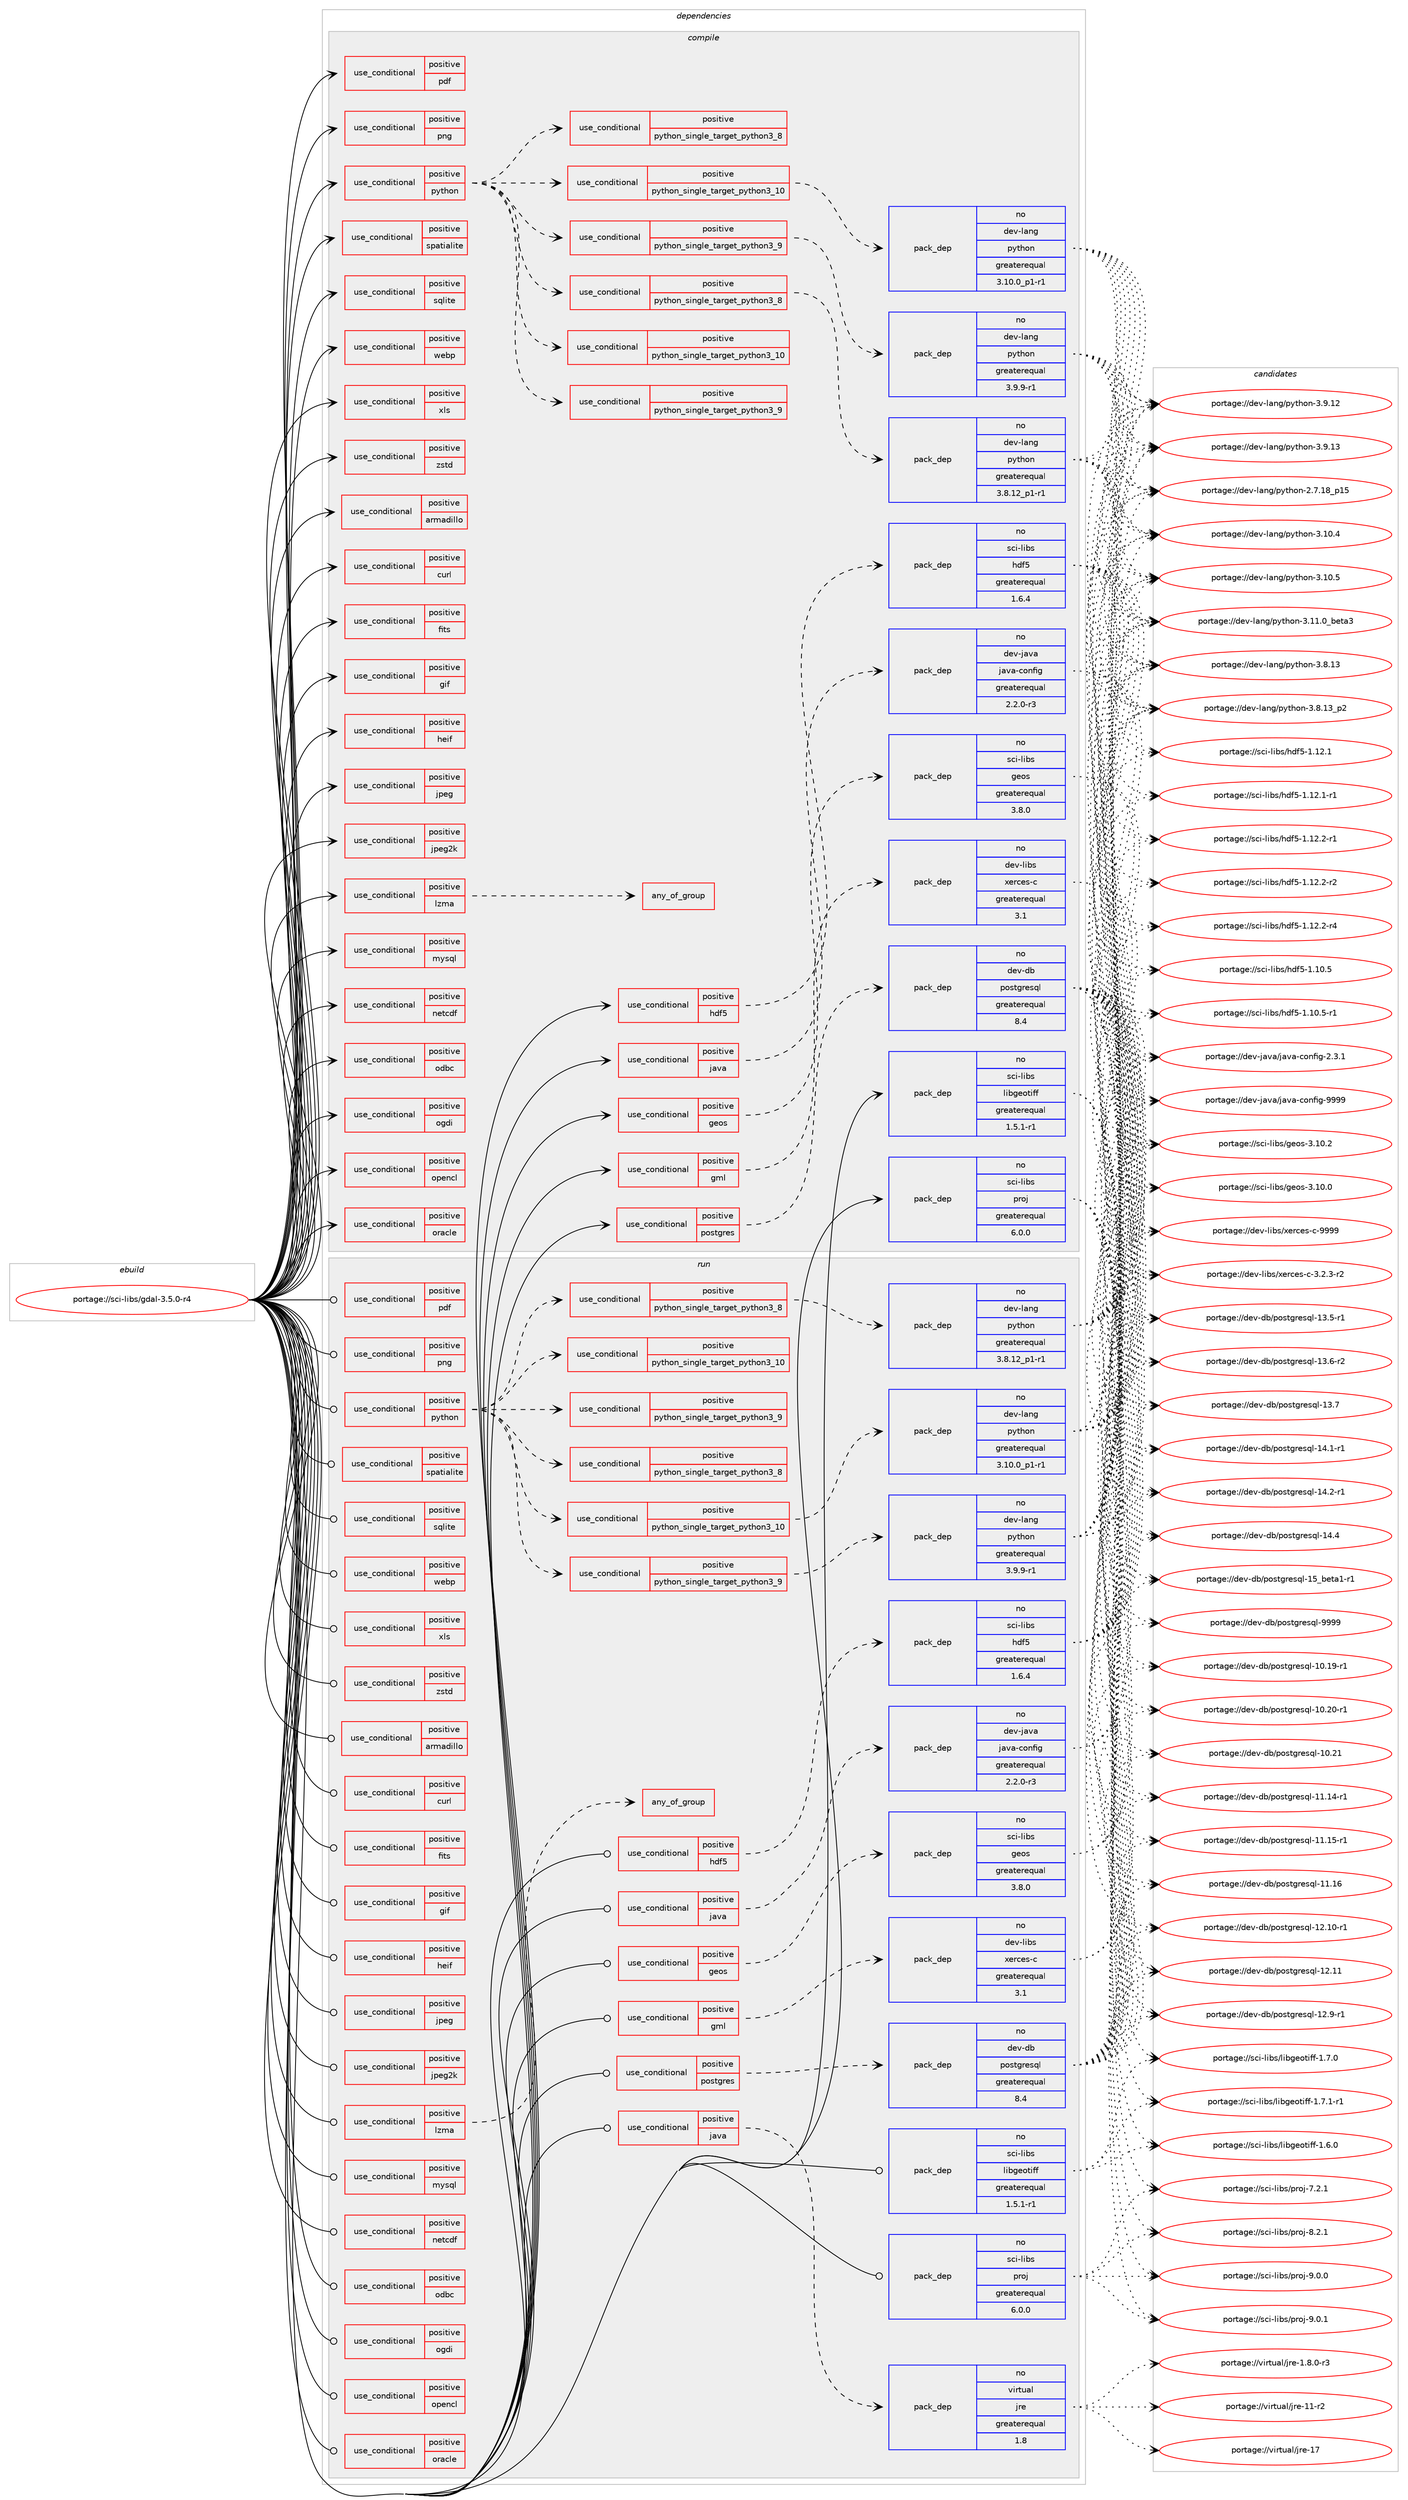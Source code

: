digraph prolog {

# *************
# Graph options
# *************

newrank=true;
concentrate=true;
compound=true;
graph [rankdir=LR,fontname=Helvetica,fontsize=10,ranksep=1.5];#, ranksep=2.5, nodesep=0.2];
edge  [arrowhead=vee];
node  [fontname=Helvetica,fontsize=10];

# **********
# The ebuild
# **********

subgraph cluster_leftcol {
color=gray;
label=<<i>ebuild</i>>;
id [label="portage://sci-libs/gdal-3.5.0-r4", color=red, width=4, href="../sci-libs/gdal-3.5.0-r4.svg"];
}

# ****************
# The dependencies
# ****************

subgraph cluster_midcol {
color=gray;
label=<<i>dependencies</i>>;
subgraph cluster_compile {
fillcolor="#eeeeee";
style=filled;
label=<<i>compile</i>>;
subgraph cond2272 {
dependency3320 [label=<<TABLE BORDER="0" CELLBORDER="1" CELLSPACING="0" CELLPADDING="4"><TR><TD ROWSPAN="3" CELLPADDING="10">use_conditional</TD></TR><TR><TD>positive</TD></TR><TR><TD>armadillo</TD></TR></TABLE>>, shape=none, color=red];
# *** BEGIN UNKNOWN DEPENDENCY TYPE (TODO) ***
# dependency3320 -> package_dependency(portage://sci-libs/gdal-3.5.0-r4,install,no,sci-libs,armadillo,none,[,,],any_same_slot,[use(enable(lapack),none)])
# *** END UNKNOWN DEPENDENCY TYPE (TODO) ***

}
id:e -> dependency3320:w [weight=20,style="solid",arrowhead="vee"];
subgraph cond2273 {
dependency3321 [label=<<TABLE BORDER="0" CELLBORDER="1" CELLSPACING="0" CELLPADDING="4"><TR><TD ROWSPAN="3" CELLPADDING="10">use_conditional</TD></TR><TR><TD>positive</TD></TR><TR><TD>curl</TD></TR></TABLE>>, shape=none, color=red];
# *** BEGIN UNKNOWN DEPENDENCY TYPE (TODO) ***
# dependency3321 -> package_dependency(portage://sci-libs/gdal-3.5.0-r4,install,no,net-misc,curl,none,[,,],[],[])
# *** END UNKNOWN DEPENDENCY TYPE (TODO) ***

}
id:e -> dependency3321:w [weight=20,style="solid",arrowhead="vee"];
subgraph cond2274 {
dependency3322 [label=<<TABLE BORDER="0" CELLBORDER="1" CELLSPACING="0" CELLPADDING="4"><TR><TD ROWSPAN="3" CELLPADDING="10">use_conditional</TD></TR><TR><TD>positive</TD></TR><TR><TD>fits</TD></TR></TABLE>>, shape=none, color=red];
# *** BEGIN UNKNOWN DEPENDENCY TYPE (TODO) ***
# dependency3322 -> package_dependency(portage://sci-libs/gdal-3.5.0-r4,install,no,sci-libs,cfitsio,none,[,,],any_same_slot,[])
# *** END UNKNOWN DEPENDENCY TYPE (TODO) ***

}
id:e -> dependency3322:w [weight=20,style="solid",arrowhead="vee"];
subgraph cond2275 {
dependency3323 [label=<<TABLE BORDER="0" CELLBORDER="1" CELLSPACING="0" CELLPADDING="4"><TR><TD ROWSPAN="3" CELLPADDING="10">use_conditional</TD></TR><TR><TD>positive</TD></TR><TR><TD>geos</TD></TR></TABLE>>, shape=none, color=red];
subgraph pack1032 {
dependency3324 [label=<<TABLE BORDER="0" CELLBORDER="1" CELLSPACING="0" CELLPADDING="4" WIDTH="220"><TR><TD ROWSPAN="6" CELLPADDING="30">pack_dep</TD></TR><TR><TD WIDTH="110">no</TD></TR><TR><TD>sci-libs</TD></TR><TR><TD>geos</TD></TR><TR><TD>greaterequal</TD></TR><TR><TD>3.8.0</TD></TR></TABLE>>, shape=none, color=blue];
}
dependency3323:e -> dependency3324:w [weight=20,style="dashed",arrowhead="vee"];
}
id:e -> dependency3323:w [weight=20,style="solid",arrowhead="vee"];
subgraph cond2276 {
dependency3325 [label=<<TABLE BORDER="0" CELLBORDER="1" CELLSPACING="0" CELLPADDING="4"><TR><TD ROWSPAN="3" CELLPADDING="10">use_conditional</TD></TR><TR><TD>positive</TD></TR><TR><TD>gif</TD></TR></TABLE>>, shape=none, color=red];
# *** BEGIN UNKNOWN DEPENDENCY TYPE (TODO) ***
# dependency3325 -> package_dependency(portage://sci-libs/gdal-3.5.0-r4,install,no,media-libs,giflib,none,[,,],any_same_slot,[])
# *** END UNKNOWN DEPENDENCY TYPE (TODO) ***

}
id:e -> dependency3325:w [weight=20,style="solid",arrowhead="vee"];
subgraph cond2277 {
dependency3326 [label=<<TABLE BORDER="0" CELLBORDER="1" CELLSPACING="0" CELLPADDING="4"><TR><TD ROWSPAN="3" CELLPADDING="10">use_conditional</TD></TR><TR><TD>positive</TD></TR><TR><TD>gml</TD></TR></TABLE>>, shape=none, color=red];
subgraph pack1033 {
dependency3327 [label=<<TABLE BORDER="0" CELLBORDER="1" CELLSPACING="0" CELLPADDING="4" WIDTH="220"><TR><TD ROWSPAN="6" CELLPADDING="30">pack_dep</TD></TR><TR><TD WIDTH="110">no</TD></TR><TR><TD>dev-libs</TD></TR><TR><TD>xerces-c</TD></TR><TR><TD>greaterequal</TD></TR><TR><TD>3.1</TD></TR></TABLE>>, shape=none, color=blue];
}
dependency3326:e -> dependency3327:w [weight=20,style="dashed",arrowhead="vee"];
}
id:e -> dependency3326:w [weight=20,style="solid",arrowhead="vee"];
subgraph cond2278 {
dependency3328 [label=<<TABLE BORDER="0" CELLBORDER="1" CELLSPACING="0" CELLPADDING="4"><TR><TD ROWSPAN="3" CELLPADDING="10">use_conditional</TD></TR><TR><TD>positive</TD></TR><TR><TD>hdf5</TD></TR></TABLE>>, shape=none, color=red];
subgraph pack1034 {
dependency3329 [label=<<TABLE BORDER="0" CELLBORDER="1" CELLSPACING="0" CELLPADDING="4" WIDTH="220"><TR><TD ROWSPAN="6" CELLPADDING="30">pack_dep</TD></TR><TR><TD WIDTH="110">no</TD></TR><TR><TD>sci-libs</TD></TR><TR><TD>hdf5</TD></TR><TR><TD>greaterequal</TD></TR><TR><TD>1.6.4</TD></TR></TABLE>>, shape=none, color=blue];
}
dependency3328:e -> dependency3329:w [weight=20,style="dashed",arrowhead="vee"];
}
id:e -> dependency3328:w [weight=20,style="solid",arrowhead="vee"];
subgraph cond2279 {
dependency3330 [label=<<TABLE BORDER="0" CELLBORDER="1" CELLSPACING="0" CELLPADDING="4"><TR><TD ROWSPAN="3" CELLPADDING="10">use_conditional</TD></TR><TR><TD>positive</TD></TR><TR><TD>heif</TD></TR></TABLE>>, shape=none, color=red];
# *** BEGIN UNKNOWN DEPENDENCY TYPE (TODO) ***
# dependency3330 -> package_dependency(portage://sci-libs/gdal-3.5.0-r4,install,no,media-libs,libheif,none,[,,],any_same_slot,[])
# *** END UNKNOWN DEPENDENCY TYPE (TODO) ***

}
id:e -> dependency3330:w [weight=20,style="solid",arrowhead="vee"];
subgraph cond2280 {
dependency3331 [label=<<TABLE BORDER="0" CELLBORDER="1" CELLSPACING="0" CELLPADDING="4"><TR><TD ROWSPAN="3" CELLPADDING="10">use_conditional</TD></TR><TR><TD>positive</TD></TR><TR><TD>java</TD></TR></TABLE>>, shape=none, color=red];
subgraph pack1035 {
dependency3332 [label=<<TABLE BORDER="0" CELLBORDER="1" CELLSPACING="0" CELLPADDING="4" WIDTH="220"><TR><TD ROWSPAN="6" CELLPADDING="30">pack_dep</TD></TR><TR><TD WIDTH="110">no</TD></TR><TR><TD>dev-java</TD></TR><TR><TD>java-config</TD></TR><TR><TD>greaterequal</TD></TR><TR><TD>2.2.0-r3</TD></TR></TABLE>>, shape=none, color=blue];
}
dependency3331:e -> dependency3332:w [weight=20,style="dashed",arrowhead="vee"];
}
id:e -> dependency3331:w [weight=20,style="solid",arrowhead="vee"];
subgraph cond2281 {
dependency3333 [label=<<TABLE BORDER="0" CELLBORDER="1" CELLSPACING="0" CELLPADDING="4"><TR><TD ROWSPAN="3" CELLPADDING="10">use_conditional</TD></TR><TR><TD>positive</TD></TR><TR><TD>jpeg</TD></TR></TABLE>>, shape=none, color=red];
# *** BEGIN UNKNOWN DEPENDENCY TYPE (TODO) ***
# dependency3333 -> package_dependency(portage://sci-libs/gdal-3.5.0-r4,install,no,media-libs,libjpeg-turbo,none,[,,],any_same_slot,[])
# *** END UNKNOWN DEPENDENCY TYPE (TODO) ***

}
id:e -> dependency3333:w [weight=20,style="solid",arrowhead="vee"];
subgraph cond2282 {
dependency3334 [label=<<TABLE BORDER="0" CELLBORDER="1" CELLSPACING="0" CELLPADDING="4"><TR><TD ROWSPAN="3" CELLPADDING="10">use_conditional</TD></TR><TR><TD>positive</TD></TR><TR><TD>jpeg2k</TD></TR></TABLE>>, shape=none, color=red];
# *** BEGIN UNKNOWN DEPENDENCY TYPE (TODO) ***
# dependency3334 -> package_dependency(portage://sci-libs/gdal-3.5.0-r4,install,no,media-libs,openjpeg,none,[,,],[slot(2),equal],[])
# *** END UNKNOWN DEPENDENCY TYPE (TODO) ***

}
id:e -> dependency3334:w [weight=20,style="solid",arrowhead="vee"];
subgraph cond2283 {
dependency3335 [label=<<TABLE BORDER="0" CELLBORDER="1" CELLSPACING="0" CELLPADDING="4"><TR><TD ROWSPAN="3" CELLPADDING="10">use_conditional</TD></TR><TR><TD>positive</TD></TR><TR><TD>lzma</TD></TR></TABLE>>, shape=none, color=red];
subgraph any18 {
dependency3336 [label=<<TABLE BORDER="0" CELLBORDER="1" CELLSPACING="0" CELLPADDING="4"><TR><TD CELLPADDING="10">any_of_group</TD></TR></TABLE>>, shape=none, color=red];# *** BEGIN UNKNOWN DEPENDENCY TYPE (TODO) ***
# dependency3336 -> package_dependency(portage://sci-libs/gdal-3.5.0-r4,install,no,app-arch,xz-utils,none,[,,],[],[])
# *** END UNKNOWN DEPENDENCY TYPE (TODO) ***

# *** BEGIN UNKNOWN DEPENDENCY TYPE (TODO) ***
# dependency3336 -> package_dependency(portage://sci-libs/gdal-3.5.0-r4,install,no,app-arch,lzma,none,[,,],[],[])
# *** END UNKNOWN DEPENDENCY TYPE (TODO) ***

}
dependency3335:e -> dependency3336:w [weight=20,style="dashed",arrowhead="vee"];
}
id:e -> dependency3335:w [weight=20,style="solid",arrowhead="vee"];
subgraph cond2284 {
dependency3337 [label=<<TABLE BORDER="0" CELLBORDER="1" CELLSPACING="0" CELLPADDING="4"><TR><TD ROWSPAN="3" CELLPADDING="10">use_conditional</TD></TR><TR><TD>positive</TD></TR><TR><TD>mysql</TD></TR></TABLE>>, shape=none, color=red];
# *** BEGIN UNKNOWN DEPENDENCY TYPE (TODO) ***
# dependency3337 -> package_dependency(portage://sci-libs/gdal-3.5.0-r4,install,no,virtual,mysql,none,[,,],[],[])
# *** END UNKNOWN DEPENDENCY TYPE (TODO) ***

}
id:e -> dependency3337:w [weight=20,style="solid",arrowhead="vee"];
subgraph cond2285 {
dependency3338 [label=<<TABLE BORDER="0" CELLBORDER="1" CELLSPACING="0" CELLPADDING="4"><TR><TD ROWSPAN="3" CELLPADDING="10">use_conditional</TD></TR><TR><TD>positive</TD></TR><TR><TD>netcdf</TD></TR></TABLE>>, shape=none, color=red];
# *** BEGIN UNKNOWN DEPENDENCY TYPE (TODO) ***
# dependency3338 -> package_dependency(portage://sci-libs/gdal-3.5.0-r4,install,no,sci-libs,netcdf,none,[,,],any_same_slot,[])
# *** END UNKNOWN DEPENDENCY TYPE (TODO) ***

}
id:e -> dependency3338:w [weight=20,style="solid",arrowhead="vee"];
subgraph cond2286 {
dependency3339 [label=<<TABLE BORDER="0" CELLBORDER="1" CELLSPACING="0" CELLPADDING="4"><TR><TD ROWSPAN="3" CELLPADDING="10">use_conditional</TD></TR><TR><TD>positive</TD></TR><TR><TD>odbc</TD></TR></TABLE>>, shape=none, color=red];
# *** BEGIN UNKNOWN DEPENDENCY TYPE (TODO) ***
# dependency3339 -> package_dependency(portage://sci-libs/gdal-3.5.0-r4,install,no,dev-db,unixODBC,none,[,,],[],[])
# *** END UNKNOWN DEPENDENCY TYPE (TODO) ***

}
id:e -> dependency3339:w [weight=20,style="solid",arrowhead="vee"];
subgraph cond2287 {
dependency3340 [label=<<TABLE BORDER="0" CELLBORDER="1" CELLSPACING="0" CELLPADDING="4"><TR><TD ROWSPAN="3" CELLPADDING="10">use_conditional</TD></TR><TR><TD>positive</TD></TR><TR><TD>ogdi</TD></TR></TABLE>>, shape=none, color=red];
# *** BEGIN UNKNOWN DEPENDENCY TYPE (TODO) ***
# dependency3340 -> package_dependency(portage://sci-libs/gdal-3.5.0-r4,install,no,sci-libs,ogdi,none,[,,],[],[])
# *** END UNKNOWN DEPENDENCY TYPE (TODO) ***

}
id:e -> dependency3340:w [weight=20,style="solid",arrowhead="vee"];
subgraph cond2288 {
dependency3341 [label=<<TABLE BORDER="0" CELLBORDER="1" CELLSPACING="0" CELLPADDING="4"><TR><TD ROWSPAN="3" CELLPADDING="10">use_conditional</TD></TR><TR><TD>positive</TD></TR><TR><TD>opencl</TD></TR></TABLE>>, shape=none, color=red];
# *** BEGIN UNKNOWN DEPENDENCY TYPE (TODO) ***
# dependency3341 -> package_dependency(portage://sci-libs/gdal-3.5.0-r4,install,no,virtual,opencl,none,[,,],[],[])
# *** END UNKNOWN DEPENDENCY TYPE (TODO) ***

}
id:e -> dependency3341:w [weight=20,style="solid",arrowhead="vee"];
subgraph cond2289 {
dependency3342 [label=<<TABLE BORDER="0" CELLBORDER="1" CELLSPACING="0" CELLPADDING="4"><TR><TD ROWSPAN="3" CELLPADDING="10">use_conditional</TD></TR><TR><TD>positive</TD></TR><TR><TD>oracle</TD></TR></TABLE>>, shape=none, color=red];
# *** BEGIN UNKNOWN DEPENDENCY TYPE (TODO) ***
# dependency3342 -> package_dependency(portage://sci-libs/gdal-3.5.0-r4,install,no,dev-db,oracle-instantclient,none,[,,],any_same_slot,[])
# *** END UNKNOWN DEPENDENCY TYPE (TODO) ***

}
id:e -> dependency3342:w [weight=20,style="solid",arrowhead="vee"];
subgraph cond2290 {
dependency3343 [label=<<TABLE BORDER="0" CELLBORDER="1" CELLSPACING="0" CELLPADDING="4"><TR><TD ROWSPAN="3" CELLPADDING="10">use_conditional</TD></TR><TR><TD>positive</TD></TR><TR><TD>pdf</TD></TR></TABLE>>, shape=none, color=red];
# *** BEGIN UNKNOWN DEPENDENCY TYPE (TODO) ***
# dependency3343 -> package_dependency(portage://sci-libs/gdal-3.5.0-r4,install,no,app-text,poppler,none,[,,],any_same_slot,[])
# *** END UNKNOWN DEPENDENCY TYPE (TODO) ***

}
id:e -> dependency3343:w [weight=20,style="solid",arrowhead="vee"];
subgraph cond2291 {
dependency3344 [label=<<TABLE BORDER="0" CELLBORDER="1" CELLSPACING="0" CELLPADDING="4"><TR><TD ROWSPAN="3" CELLPADDING="10">use_conditional</TD></TR><TR><TD>positive</TD></TR><TR><TD>png</TD></TR></TABLE>>, shape=none, color=red];
# *** BEGIN UNKNOWN DEPENDENCY TYPE (TODO) ***
# dependency3344 -> package_dependency(portage://sci-libs/gdal-3.5.0-r4,install,no,media-libs,libpng,none,[,,],any_same_slot,[])
# *** END UNKNOWN DEPENDENCY TYPE (TODO) ***

}
id:e -> dependency3344:w [weight=20,style="solid",arrowhead="vee"];
subgraph cond2292 {
dependency3345 [label=<<TABLE BORDER="0" CELLBORDER="1" CELLSPACING="0" CELLPADDING="4"><TR><TD ROWSPAN="3" CELLPADDING="10">use_conditional</TD></TR><TR><TD>positive</TD></TR><TR><TD>postgres</TD></TR></TABLE>>, shape=none, color=red];
subgraph pack1036 {
dependency3346 [label=<<TABLE BORDER="0" CELLBORDER="1" CELLSPACING="0" CELLPADDING="4" WIDTH="220"><TR><TD ROWSPAN="6" CELLPADDING="30">pack_dep</TD></TR><TR><TD WIDTH="110">no</TD></TR><TR><TD>dev-db</TD></TR><TR><TD>postgresql</TD></TR><TR><TD>greaterequal</TD></TR><TR><TD>8.4</TD></TR></TABLE>>, shape=none, color=blue];
}
dependency3345:e -> dependency3346:w [weight=20,style="dashed",arrowhead="vee"];
}
id:e -> dependency3345:w [weight=20,style="solid",arrowhead="vee"];
subgraph cond2293 {
dependency3347 [label=<<TABLE BORDER="0" CELLBORDER="1" CELLSPACING="0" CELLPADDING="4"><TR><TD ROWSPAN="3" CELLPADDING="10">use_conditional</TD></TR><TR><TD>positive</TD></TR><TR><TD>python</TD></TR></TABLE>>, shape=none, color=red];
subgraph cond2294 {
dependency3348 [label=<<TABLE BORDER="0" CELLBORDER="1" CELLSPACING="0" CELLPADDING="4"><TR><TD ROWSPAN="3" CELLPADDING="10">use_conditional</TD></TR><TR><TD>positive</TD></TR><TR><TD>python_single_target_python3_8</TD></TR></TABLE>>, shape=none, color=red];
subgraph pack1037 {
dependency3349 [label=<<TABLE BORDER="0" CELLBORDER="1" CELLSPACING="0" CELLPADDING="4" WIDTH="220"><TR><TD ROWSPAN="6" CELLPADDING="30">pack_dep</TD></TR><TR><TD WIDTH="110">no</TD></TR><TR><TD>dev-lang</TD></TR><TR><TD>python</TD></TR><TR><TD>greaterequal</TD></TR><TR><TD>3.8.12_p1-r1</TD></TR></TABLE>>, shape=none, color=blue];
}
dependency3348:e -> dependency3349:w [weight=20,style="dashed",arrowhead="vee"];
}
dependency3347:e -> dependency3348:w [weight=20,style="dashed",arrowhead="vee"];
subgraph cond2295 {
dependency3350 [label=<<TABLE BORDER="0" CELLBORDER="1" CELLSPACING="0" CELLPADDING="4"><TR><TD ROWSPAN="3" CELLPADDING="10">use_conditional</TD></TR><TR><TD>positive</TD></TR><TR><TD>python_single_target_python3_9</TD></TR></TABLE>>, shape=none, color=red];
subgraph pack1038 {
dependency3351 [label=<<TABLE BORDER="0" CELLBORDER="1" CELLSPACING="0" CELLPADDING="4" WIDTH="220"><TR><TD ROWSPAN="6" CELLPADDING="30">pack_dep</TD></TR><TR><TD WIDTH="110">no</TD></TR><TR><TD>dev-lang</TD></TR><TR><TD>python</TD></TR><TR><TD>greaterequal</TD></TR><TR><TD>3.9.9-r1</TD></TR></TABLE>>, shape=none, color=blue];
}
dependency3350:e -> dependency3351:w [weight=20,style="dashed",arrowhead="vee"];
}
dependency3347:e -> dependency3350:w [weight=20,style="dashed",arrowhead="vee"];
subgraph cond2296 {
dependency3352 [label=<<TABLE BORDER="0" CELLBORDER="1" CELLSPACING="0" CELLPADDING="4"><TR><TD ROWSPAN="3" CELLPADDING="10">use_conditional</TD></TR><TR><TD>positive</TD></TR><TR><TD>python_single_target_python3_10</TD></TR></TABLE>>, shape=none, color=red];
subgraph pack1039 {
dependency3353 [label=<<TABLE BORDER="0" CELLBORDER="1" CELLSPACING="0" CELLPADDING="4" WIDTH="220"><TR><TD ROWSPAN="6" CELLPADDING="30">pack_dep</TD></TR><TR><TD WIDTH="110">no</TD></TR><TR><TD>dev-lang</TD></TR><TR><TD>python</TD></TR><TR><TD>greaterequal</TD></TR><TR><TD>3.10.0_p1-r1</TD></TR></TABLE>>, shape=none, color=blue];
}
dependency3352:e -> dependency3353:w [weight=20,style="dashed",arrowhead="vee"];
}
dependency3347:e -> dependency3352:w [weight=20,style="dashed",arrowhead="vee"];
subgraph cond2297 {
dependency3354 [label=<<TABLE BORDER="0" CELLBORDER="1" CELLSPACING="0" CELLPADDING="4"><TR><TD ROWSPAN="3" CELLPADDING="10">use_conditional</TD></TR><TR><TD>positive</TD></TR><TR><TD>python_single_target_python3_8</TD></TR></TABLE>>, shape=none, color=red];
# *** BEGIN UNKNOWN DEPENDENCY TYPE (TODO) ***
# dependency3354 -> package_dependency(portage://sci-libs/gdal-3.5.0-r4,install,no,dev-python,numpy,none,[,,],[],[use(enable(python_targets_python3_8),negative)])
# *** END UNKNOWN DEPENDENCY TYPE (TODO) ***

}
dependency3347:e -> dependency3354:w [weight=20,style="dashed",arrowhead="vee"];
subgraph cond2298 {
dependency3355 [label=<<TABLE BORDER="0" CELLBORDER="1" CELLSPACING="0" CELLPADDING="4"><TR><TD ROWSPAN="3" CELLPADDING="10">use_conditional</TD></TR><TR><TD>positive</TD></TR><TR><TD>python_single_target_python3_9</TD></TR></TABLE>>, shape=none, color=red];
# *** BEGIN UNKNOWN DEPENDENCY TYPE (TODO) ***
# dependency3355 -> package_dependency(portage://sci-libs/gdal-3.5.0-r4,install,no,dev-python,numpy,none,[,,],[],[use(enable(python_targets_python3_9),negative)])
# *** END UNKNOWN DEPENDENCY TYPE (TODO) ***

}
dependency3347:e -> dependency3355:w [weight=20,style="dashed",arrowhead="vee"];
subgraph cond2299 {
dependency3356 [label=<<TABLE BORDER="0" CELLBORDER="1" CELLSPACING="0" CELLPADDING="4"><TR><TD ROWSPAN="3" CELLPADDING="10">use_conditional</TD></TR><TR><TD>positive</TD></TR><TR><TD>python_single_target_python3_10</TD></TR></TABLE>>, shape=none, color=red];
# *** BEGIN UNKNOWN DEPENDENCY TYPE (TODO) ***
# dependency3356 -> package_dependency(portage://sci-libs/gdal-3.5.0-r4,install,no,dev-python,numpy,none,[,,],[],[use(enable(python_targets_python3_10),negative)])
# *** END UNKNOWN DEPENDENCY TYPE (TODO) ***

}
dependency3347:e -> dependency3356:w [weight=20,style="dashed",arrowhead="vee"];
}
id:e -> dependency3347:w [weight=20,style="solid",arrowhead="vee"];
subgraph cond2300 {
dependency3357 [label=<<TABLE BORDER="0" CELLBORDER="1" CELLSPACING="0" CELLPADDING="4"><TR><TD ROWSPAN="3" CELLPADDING="10">use_conditional</TD></TR><TR><TD>positive</TD></TR><TR><TD>spatialite</TD></TR></TABLE>>, shape=none, color=red];
# *** BEGIN UNKNOWN DEPENDENCY TYPE (TODO) ***
# dependency3357 -> package_dependency(portage://sci-libs/gdal-3.5.0-r4,install,no,dev-db,spatialite,none,[,,],[],[])
# *** END UNKNOWN DEPENDENCY TYPE (TODO) ***

}
id:e -> dependency3357:w [weight=20,style="solid",arrowhead="vee"];
subgraph cond2301 {
dependency3358 [label=<<TABLE BORDER="0" CELLBORDER="1" CELLSPACING="0" CELLPADDING="4"><TR><TD ROWSPAN="3" CELLPADDING="10">use_conditional</TD></TR><TR><TD>positive</TD></TR><TR><TD>sqlite</TD></TR></TABLE>>, shape=none, color=red];
# *** BEGIN UNKNOWN DEPENDENCY TYPE (TODO) ***
# dependency3358 -> package_dependency(portage://sci-libs/gdal-3.5.0-r4,install,no,dev-db,sqlite,none,[,,],[slot(3)],[])
# *** END UNKNOWN DEPENDENCY TYPE (TODO) ***

}
id:e -> dependency3358:w [weight=20,style="solid",arrowhead="vee"];
subgraph cond2302 {
dependency3359 [label=<<TABLE BORDER="0" CELLBORDER="1" CELLSPACING="0" CELLPADDING="4"><TR><TD ROWSPAN="3" CELLPADDING="10">use_conditional</TD></TR><TR><TD>positive</TD></TR><TR><TD>webp</TD></TR></TABLE>>, shape=none, color=red];
# *** BEGIN UNKNOWN DEPENDENCY TYPE (TODO) ***
# dependency3359 -> package_dependency(portage://sci-libs/gdal-3.5.0-r4,install,no,media-libs,libwebp,none,[,,],any_same_slot,[])
# *** END UNKNOWN DEPENDENCY TYPE (TODO) ***

}
id:e -> dependency3359:w [weight=20,style="solid",arrowhead="vee"];
subgraph cond2303 {
dependency3360 [label=<<TABLE BORDER="0" CELLBORDER="1" CELLSPACING="0" CELLPADDING="4"><TR><TD ROWSPAN="3" CELLPADDING="10">use_conditional</TD></TR><TR><TD>positive</TD></TR><TR><TD>xls</TD></TR></TABLE>>, shape=none, color=red];
# *** BEGIN UNKNOWN DEPENDENCY TYPE (TODO) ***
# dependency3360 -> package_dependency(portage://sci-libs/gdal-3.5.0-r4,install,no,dev-libs,freexl,none,[,,],[],[])
# *** END UNKNOWN DEPENDENCY TYPE (TODO) ***

}
id:e -> dependency3360:w [weight=20,style="solid",arrowhead="vee"];
subgraph cond2304 {
dependency3361 [label=<<TABLE BORDER="0" CELLBORDER="1" CELLSPACING="0" CELLPADDING="4"><TR><TD ROWSPAN="3" CELLPADDING="10">use_conditional</TD></TR><TR><TD>positive</TD></TR><TR><TD>zstd</TD></TR></TABLE>>, shape=none, color=red];
# *** BEGIN UNKNOWN DEPENDENCY TYPE (TODO) ***
# dependency3361 -> package_dependency(portage://sci-libs/gdal-3.5.0-r4,install,no,app-arch,zstd,none,[,,],any_same_slot,[])
# *** END UNKNOWN DEPENDENCY TYPE (TODO) ***

}
id:e -> dependency3361:w [weight=20,style="solid",arrowhead="vee"];
# *** BEGIN UNKNOWN DEPENDENCY TYPE (TODO) ***
# id -> package_dependency(portage://sci-libs/gdal-3.5.0-r4,install,no,dev-libs,expat,none,[,,],[],[])
# *** END UNKNOWN DEPENDENCY TYPE (TODO) ***

# *** BEGIN UNKNOWN DEPENDENCY TYPE (TODO) ***
# id -> package_dependency(portage://sci-libs/gdal-3.5.0-r4,install,no,dev-libs,json-c,none,[,,],any_same_slot,[])
# *** END UNKNOWN DEPENDENCY TYPE (TODO) ***

# *** BEGIN UNKNOWN DEPENDENCY TYPE (TODO) ***
# id -> package_dependency(portage://sci-libs/gdal-3.5.0-r4,install,no,dev-libs,libpcre2,none,[,,],[],[])
# *** END UNKNOWN DEPENDENCY TYPE (TODO) ***

# *** BEGIN UNKNOWN DEPENDENCY TYPE (TODO) ***
# id -> package_dependency(portage://sci-libs/gdal-3.5.0-r4,install,no,dev-libs,libxml2,none,[,,],[slot(2)],[])
# *** END UNKNOWN DEPENDENCY TYPE (TODO) ***

# *** BEGIN UNKNOWN DEPENDENCY TYPE (TODO) ***
# id -> package_dependency(portage://sci-libs/gdal-3.5.0-r4,install,no,dev-libs,openssl,none,[,,],any_same_slot,[])
# *** END UNKNOWN DEPENDENCY TYPE (TODO) ***

# *** BEGIN UNKNOWN DEPENDENCY TYPE (TODO) ***
# id -> package_dependency(portage://sci-libs/gdal-3.5.0-r4,install,no,media-libs,tiff,none,[,,],[],[])
# *** END UNKNOWN DEPENDENCY TYPE (TODO) ***

subgraph pack1040 {
dependency3362 [label=<<TABLE BORDER="0" CELLBORDER="1" CELLSPACING="0" CELLPADDING="4" WIDTH="220"><TR><TD ROWSPAN="6" CELLPADDING="30">pack_dep</TD></TR><TR><TD WIDTH="110">no</TD></TR><TR><TD>sci-libs</TD></TR><TR><TD>libgeotiff</TD></TR><TR><TD>greaterequal</TD></TR><TR><TD>1.5.1-r1</TD></TR></TABLE>>, shape=none, color=blue];
}
id:e -> dependency3362:w [weight=20,style="solid",arrowhead="vee"];
subgraph pack1041 {
dependency3363 [label=<<TABLE BORDER="0" CELLBORDER="1" CELLSPACING="0" CELLPADDING="4" WIDTH="220"><TR><TD ROWSPAN="6" CELLPADDING="30">pack_dep</TD></TR><TR><TD WIDTH="110">no</TD></TR><TR><TD>sci-libs</TD></TR><TR><TD>proj</TD></TR><TR><TD>greaterequal</TD></TR><TR><TD>6.0.0</TD></TR></TABLE>>, shape=none, color=blue];
}
id:e -> dependency3363:w [weight=20,style="solid",arrowhead="vee"];
# *** BEGIN UNKNOWN DEPENDENCY TYPE (TODO) ***
# id -> package_dependency(portage://sci-libs/gdal-3.5.0-r4,install,no,sys-libs,zlib,none,[,,],[],[use(enable(minizip),positive)])
# *** END UNKNOWN DEPENDENCY TYPE (TODO) ***

}
subgraph cluster_compileandrun {
fillcolor="#eeeeee";
style=filled;
label=<<i>compile and run</i>>;
}
subgraph cluster_run {
fillcolor="#eeeeee";
style=filled;
label=<<i>run</i>>;
subgraph cond2305 {
dependency3364 [label=<<TABLE BORDER="0" CELLBORDER="1" CELLSPACING="0" CELLPADDING="4"><TR><TD ROWSPAN="3" CELLPADDING="10">use_conditional</TD></TR><TR><TD>positive</TD></TR><TR><TD>armadillo</TD></TR></TABLE>>, shape=none, color=red];
# *** BEGIN UNKNOWN DEPENDENCY TYPE (TODO) ***
# dependency3364 -> package_dependency(portage://sci-libs/gdal-3.5.0-r4,run,no,sci-libs,armadillo,none,[,,],any_same_slot,[use(enable(lapack),none)])
# *** END UNKNOWN DEPENDENCY TYPE (TODO) ***

}
id:e -> dependency3364:w [weight=20,style="solid",arrowhead="odot"];
subgraph cond2306 {
dependency3365 [label=<<TABLE BORDER="0" CELLBORDER="1" CELLSPACING="0" CELLPADDING="4"><TR><TD ROWSPAN="3" CELLPADDING="10">use_conditional</TD></TR><TR><TD>positive</TD></TR><TR><TD>curl</TD></TR></TABLE>>, shape=none, color=red];
# *** BEGIN UNKNOWN DEPENDENCY TYPE (TODO) ***
# dependency3365 -> package_dependency(portage://sci-libs/gdal-3.5.0-r4,run,no,net-misc,curl,none,[,,],[],[])
# *** END UNKNOWN DEPENDENCY TYPE (TODO) ***

}
id:e -> dependency3365:w [weight=20,style="solid",arrowhead="odot"];
subgraph cond2307 {
dependency3366 [label=<<TABLE BORDER="0" CELLBORDER="1" CELLSPACING="0" CELLPADDING="4"><TR><TD ROWSPAN="3" CELLPADDING="10">use_conditional</TD></TR><TR><TD>positive</TD></TR><TR><TD>fits</TD></TR></TABLE>>, shape=none, color=red];
# *** BEGIN UNKNOWN DEPENDENCY TYPE (TODO) ***
# dependency3366 -> package_dependency(portage://sci-libs/gdal-3.5.0-r4,run,no,sci-libs,cfitsio,none,[,,],any_same_slot,[])
# *** END UNKNOWN DEPENDENCY TYPE (TODO) ***

}
id:e -> dependency3366:w [weight=20,style="solid",arrowhead="odot"];
subgraph cond2308 {
dependency3367 [label=<<TABLE BORDER="0" CELLBORDER="1" CELLSPACING="0" CELLPADDING="4"><TR><TD ROWSPAN="3" CELLPADDING="10">use_conditional</TD></TR><TR><TD>positive</TD></TR><TR><TD>geos</TD></TR></TABLE>>, shape=none, color=red];
subgraph pack1042 {
dependency3368 [label=<<TABLE BORDER="0" CELLBORDER="1" CELLSPACING="0" CELLPADDING="4" WIDTH="220"><TR><TD ROWSPAN="6" CELLPADDING="30">pack_dep</TD></TR><TR><TD WIDTH="110">no</TD></TR><TR><TD>sci-libs</TD></TR><TR><TD>geos</TD></TR><TR><TD>greaterequal</TD></TR><TR><TD>3.8.0</TD></TR></TABLE>>, shape=none, color=blue];
}
dependency3367:e -> dependency3368:w [weight=20,style="dashed",arrowhead="vee"];
}
id:e -> dependency3367:w [weight=20,style="solid",arrowhead="odot"];
subgraph cond2309 {
dependency3369 [label=<<TABLE BORDER="0" CELLBORDER="1" CELLSPACING="0" CELLPADDING="4"><TR><TD ROWSPAN="3" CELLPADDING="10">use_conditional</TD></TR><TR><TD>positive</TD></TR><TR><TD>gif</TD></TR></TABLE>>, shape=none, color=red];
# *** BEGIN UNKNOWN DEPENDENCY TYPE (TODO) ***
# dependency3369 -> package_dependency(portage://sci-libs/gdal-3.5.0-r4,run,no,media-libs,giflib,none,[,,],any_same_slot,[])
# *** END UNKNOWN DEPENDENCY TYPE (TODO) ***

}
id:e -> dependency3369:w [weight=20,style="solid",arrowhead="odot"];
subgraph cond2310 {
dependency3370 [label=<<TABLE BORDER="0" CELLBORDER="1" CELLSPACING="0" CELLPADDING="4"><TR><TD ROWSPAN="3" CELLPADDING="10">use_conditional</TD></TR><TR><TD>positive</TD></TR><TR><TD>gml</TD></TR></TABLE>>, shape=none, color=red];
subgraph pack1043 {
dependency3371 [label=<<TABLE BORDER="0" CELLBORDER="1" CELLSPACING="0" CELLPADDING="4" WIDTH="220"><TR><TD ROWSPAN="6" CELLPADDING="30">pack_dep</TD></TR><TR><TD WIDTH="110">no</TD></TR><TR><TD>dev-libs</TD></TR><TR><TD>xerces-c</TD></TR><TR><TD>greaterequal</TD></TR><TR><TD>3.1</TD></TR></TABLE>>, shape=none, color=blue];
}
dependency3370:e -> dependency3371:w [weight=20,style="dashed",arrowhead="vee"];
}
id:e -> dependency3370:w [weight=20,style="solid",arrowhead="odot"];
subgraph cond2311 {
dependency3372 [label=<<TABLE BORDER="0" CELLBORDER="1" CELLSPACING="0" CELLPADDING="4"><TR><TD ROWSPAN="3" CELLPADDING="10">use_conditional</TD></TR><TR><TD>positive</TD></TR><TR><TD>hdf5</TD></TR></TABLE>>, shape=none, color=red];
subgraph pack1044 {
dependency3373 [label=<<TABLE BORDER="0" CELLBORDER="1" CELLSPACING="0" CELLPADDING="4" WIDTH="220"><TR><TD ROWSPAN="6" CELLPADDING="30">pack_dep</TD></TR><TR><TD WIDTH="110">no</TD></TR><TR><TD>sci-libs</TD></TR><TR><TD>hdf5</TD></TR><TR><TD>greaterequal</TD></TR><TR><TD>1.6.4</TD></TR></TABLE>>, shape=none, color=blue];
}
dependency3372:e -> dependency3373:w [weight=20,style="dashed",arrowhead="vee"];
}
id:e -> dependency3372:w [weight=20,style="solid",arrowhead="odot"];
subgraph cond2312 {
dependency3374 [label=<<TABLE BORDER="0" CELLBORDER="1" CELLSPACING="0" CELLPADDING="4"><TR><TD ROWSPAN="3" CELLPADDING="10">use_conditional</TD></TR><TR><TD>positive</TD></TR><TR><TD>heif</TD></TR></TABLE>>, shape=none, color=red];
# *** BEGIN UNKNOWN DEPENDENCY TYPE (TODO) ***
# dependency3374 -> package_dependency(portage://sci-libs/gdal-3.5.0-r4,run,no,media-libs,libheif,none,[,,],any_same_slot,[])
# *** END UNKNOWN DEPENDENCY TYPE (TODO) ***

}
id:e -> dependency3374:w [weight=20,style="solid",arrowhead="odot"];
subgraph cond2313 {
dependency3375 [label=<<TABLE BORDER="0" CELLBORDER="1" CELLSPACING="0" CELLPADDING="4"><TR><TD ROWSPAN="3" CELLPADDING="10">use_conditional</TD></TR><TR><TD>positive</TD></TR><TR><TD>java</TD></TR></TABLE>>, shape=none, color=red];
subgraph pack1045 {
dependency3376 [label=<<TABLE BORDER="0" CELLBORDER="1" CELLSPACING="0" CELLPADDING="4" WIDTH="220"><TR><TD ROWSPAN="6" CELLPADDING="30">pack_dep</TD></TR><TR><TD WIDTH="110">no</TD></TR><TR><TD>dev-java</TD></TR><TR><TD>java-config</TD></TR><TR><TD>greaterequal</TD></TR><TR><TD>2.2.0-r3</TD></TR></TABLE>>, shape=none, color=blue];
}
dependency3375:e -> dependency3376:w [weight=20,style="dashed",arrowhead="vee"];
}
id:e -> dependency3375:w [weight=20,style="solid",arrowhead="odot"];
subgraph cond2314 {
dependency3377 [label=<<TABLE BORDER="0" CELLBORDER="1" CELLSPACING="0" CELLPADDING="4"><TR><TD ROWSPAN="3" CELLPADDING="10">use_conditional</TD></TR><TR><TD>positive</TD></TR><TR><TD>java</TD></TR></TABLE>>, shape=none, color=red];
subgraph pack1046 {
dependency3378 [label=<<TABLE BORDER="0" CELLBORDER="1" CELLSPACING="0" CELLPADDING="4" WIDTH="220"><TR><TD ROWSPAN="6" CELLPADDING="30">pack_dep</TD></TR><TR><TD WIDTH="110">no</TD></TR><TR><TD>virtual</TD></TR><TR><TD>jre</TD></TR><TR><TD>greaterequal</TD></TR><TR><TD>1.8</TD></TR></TABLE>>, shape=none, color=blue];
}
dependency3377:e -> dependency3378:w [weight=20,style="dashed",arrowhead="vee"];
}
id:e -> dependency3377:w [weight=20,style="solid",arrowhead="odot"];
subgraph cond2315 {
dependency3379 [label=<<TABLE BORDER="0" CELLBORDER="1" CELLSPACING="0" CELLPADDING="4"><TR><TD ROWSPAN="3" CELLPADDING="10">use_conditional</TD></TR><TR><TD>positive</TD></TR><TR><TD>jpeg</TD></TR></TABLE>>, shape=none, color=red];
# *** BEGIN UNKNOWN DEPENDENCY TYPE (TODO) ***
# dependency3379 -> package_dependency(portage://sci-libs/gdal-3.5.0-r4,run,no,media-libs,libjpeg-turbo,none,[,,],any_same_slot,[])
# *** END UNKNOWN DEPENDENCY TYPE (TODO) ***

}
id:e -> dependency3379:w [weight=20,style="solid",arrowhead="odot"];
subgraph cond2316 {
dependency3380 [label=<<TABLE BORDER="0" CELLBORDER="1" CELLSPACING="0" CELLPADDING="4"><TR><TD ROWSPAN="3" CELLPADDING="10">use_conditional</TD></TR><TR><TD>positive</TD></TR><TR><TD>jpeg2k</TD></TR></TABLE>>, shape=none, color=red];
# *** BEGIN UNKNOWN DEPENDENCY TYPE (TODO) ***
# dependency3380 -> package_dependency(portage://sci-libs/gdal-3.5.0-r4,run,no,media-libs,openjpeg,none,[,,],[slot(2),equal],[])
# *** END UNKNOWN DEPENDENCY TYPE (TODO) ***

}
id:e -> dependency3380:w [weight=20,style="solid",arrowhead="odot"];
subgraph cond2317 {
dependency3381 [label=<<TABLE BORDER="0" CELLBORDER="1" CELLSPACING="0" CELLPADDING="4"><TR><TD ROWSPAN="3" CELLPADDING="10">use_conditional</TD></TR><TR><TD>positive</TD></TR><TR><TD>lzma</TD></TR></TABLE>>, shape=none, color=red];
subgraph any19 {
dependency3382 [label=<<TABLE BORDER="0" CELLBORDER="1" CELLSPACING="0" CELLPADDING="4"><TR><TD CELLPADDING="10">any_of_group</TD></TR></TABLE>>, shape=none, color=red];# *** BEGIN UNKNOWN DEPENDENCY TYPE (TODO) ***
# dependency3382 -> package_dependency(portage://sci-libs/gdal-3.5.0-r4,run,no,app-arch,xz-utils,none,[,,],[],[])
# *** END UNKNOWN DEPENDENCY TYPE (TODO) ***

# *** BEGIN UNKNOWN DEPENDENCY TYPE (TODO) ***
# dependency3382 -> package_dependency(portage://sci-libs/gdal-3.5.0-r4,run,no,app-arch,lzma,none,[,,],[],[])
# *** END UNKNOWN DEPENDENCY TYPE (TODO) ***

}
dependency3381:e -> dependency3382:w [weight=20,style="dashed",arrowhead="vee"];
}
id:e -> dependency3381:w [weight=20,style="solid",arrowhead="odot"];
subgraph cond2318 {
dependency3383 [label=<<TABLE BORDER="0" CELLBORDER="1" CELLSPACING="0" CELLPADDING="4"><TR><TD ROWSPAN="3" CELLPADDING="10">use_conditional</TD></TR><TR><TD>positive</TD></TR><TR><TD>mysql</TD></TR></TABLE>>, shape=none, color=red];
# *** BEGIN UNKNOWN DEPENDENCY TYPE (TODO) ***
# dependency3383 -> package_dependency(portage://sci-libs/gdal-3.5.0-r4,run,no,virtual,mysql,none,[,,],[],[])
# *** END UNKNOWN DEPENDENCY TYPE (TODO) ***

}
id:e -> dependency3383:w [weight=20,style="solid",arrowhead="odot"];
subgraph cond2319 {
dependency3384 [label=<<TABLE BORDER="0" CELLBORDER="1" CELLSPACING="0" CELLPADDING="4"><TR><TD ROWSPAN="3" CELLPADDING="10">use_conditional</TD></TR><TR><TD>positive</TD></TR><TR><TD>netcdf</TD></TR></TABLE>>, shape=none, color=red];
# *** BEGIN UNKNOWN DEPENDENCY TYPE (TODO) ***
# dependency3384 -> package_dependency(portage://sci-libs/gdal-3.5.0-r4,run,no,sci-libs,netcdf,none,[,,],any_same_slot,[])
# *** END UNKNOWN DEPENDENCY TYPE (TODO) ***

}
id:e -> dependency3384:w [weight=20,style="solid",arrowhead="odot"];
subgraph cond2320 {
dependency3385 [label=<<TABLE BORDER="0" CELLBORDER="1" CELLSPACING="0" CELLPADDING="4"><TR><TD ROWSPAN="3" CELLPADDING="10">use_conditional</TD></TR><TR><TD>positive</TD></TR><TR><TD>odbc</TD></TR></TABLE>>, shape=none, color=red];
# *** BEGIN UNKNOWN DEPENDENCY TYPE (TODO) ***
# dependency3385 -> package_dependency(portage://sci-libs/gdal-3.5.0-r4,run,no,dev-db,unixODBC,none,[,,],[],[])
# *** END UNKNOWN DEPENDENCY TYPE (TODO) ***

}
id:e -> dependency3385:w [weight=20,style="solid",arrowhead="odot"];
subgraph cond2321 {
dependency3386 [label=<<TABLE BORDER="0" CELLBORDER="1" CELLSPACING="0" CELLPADDING="4"><TR><TD ROWSPAN="3" CELLPADDING="10">use_conditional</TD></TR><TR><TD>positive</TD></TR><TR><TD>ogdi</TD></TR></TABLE>>, shape=none, color=red];
# *** BEGIN UNKNOWN DEPENDENCY TYPE (TODO) ***
# dependency3386 -> package_dependency(portage://sci-libs/gdal-3.5.0-r4,run,no,sci-libs,ogdi,none,[,,],[],[])
# *** END UNKNOWN DEPENDENCY TYPE (TODO) ***

}
id:e -> dependency3386:w [weight=20,style="solid",arrowhead="odot"];
subgraph cond2322 {
dependency3387 [label=<<TABLE BORDER="0" CELLBORDER="1" CELLSPACING="0" CELLPADDING="4"><TR><TD ROWSPAN="3" CELLPADDING="10">use_conditional</TD></TR><TR><TD>positive</TD></TR><TR><TD>opencl</TD></TR></TABLE>>, shape=none, color=red];
# *** BEGIN UNKNOWN DEPENDENCY TYPE (TODO) ***
# dependency3387 -> package_dependency(portage://sci-libs/gdal-3.5.0-r4,run,no,virtual,opencl,none,[,,],[],[])
# *** END UNKNOWN DEPENDENCY TYPE (TODO) ***

}
id:e -> dependency3387:w [weight=20,style="solid",arrowhead="odot"];
subgraph cond2323 {
dependency3388 [label=<<TABLE BORDER="0" CELLBORDER="1" CELLSPACING="0" CELLPADDING="4"><TR><TD ROWSPAN="3" CELLPADDING="10">use_conditional</TD></TR><TR><TD>positive</TD></TR><TR><TD>oracle</TD></TR></TABLE>>, shape=none, color=red];
# *** BEGIN UNKNOWN DEPENDENCY TYPE (TODO) ***
# dependency3388 -> package_dependency(portage://sci-libs/gdal-3.5.0-r4,run,no,dev-db,oracle-instantclient,none,[,,],any_same_slot,[])
# *** END UNKNOWN DEPENDENCY TYPE (TODO) ***

}
id:e -> dependency3388:w [weight=20,style="solid",arrowhead="odot"];
subgraph cond2324 {
dependency3389 [label=<<TABLE BORDER="0" CELLBORDER="1" CELLSPACING="0" CELLPADDING="4"><TR><TD ROWSPAN="3" CELLPADDING="10">use_conditional</TD></TR><TR><TD>positive</TD></TR><TR><TD>pdf</TD></TR></TABLE>>, shape=none, color=red];
# *** BEGIN UNKNOWN DEPENDENCY TYPE (TODO) ***
# dependency3389 -> package_dependency(portage://sci-libs/gdal-3.5.0-r4,run,no,app-text,poppler,none,[,,],any_same_slot,[])
# *** END UNKNOWN DEPENDENCY TYPE (TODO) ***

}
id:e -> dependency3389:w [weight=20,style="solid",arrowhead="odot"];
subgraph cond2325 {
dependency3390 [label=<<TABLE BORDER="0" CELLBORDER="1" CELLSPACING="0" CELLPADDING="4"><TR><TD ROWSPAN="3" CELLPADDING="10">use_conditional</TD></TR><TR><TD>positive</TD></TR><TR><TD>png</TD></TR></TABLE>>, shape=none, color=red];
# *** BEGIN UNKNOWN DEPENDENCY TYPE (TODO) ***
# dependency3390 -> package_dependency(portage://sci-libs/gdal-3.5.0-r4,run,no,media-libs,libpng,none,[,,],any_same_slot,[])
# *** END UNKNOWN DEPENDENCY TYPE (TODO) ***

}
id:e -> dependency3390:w [weight=20,style="solid",arrowhead="odot"];
subgraph cond2326 {
dependency3391 [label=<<TABLE BORDER="0" CELLBORDER="1" CELLSPACING="0" CELLPADDING="4"><TR><TD ROWSPAN="3" CELLPADDING="10">use_conditional</TD></TR><TR><TD>positive</TD></TR><TR><TD>postgres</TD></TR></TABLE>>, shape=none, color=red];
subgraph pack1047 {
dependency3392 [label=<<TABLE BORDER="0" CELLBORDER="1" CELLSPACING="0" CELLPADDING="4" WIDTH="220"><TR><TD ROWSPAN="6" CELLPADDING="30">pack_dep</TD></TR><TR><TD WIDTH="110">no</TD></TR><TR><TD>dev-db</TD></TR><TR><TD>postgresql</TD></TR><TR><TD>greaterequal</TD></TR><TR><TD>8.4</TD></TR></TABLE>>, shape=none, color=blue];
}
dependency3391:e -> dependency3392:w [weight=20,style="dashed",arrowhead="vee"];
}
id:e -> dependency3391:w [weight=20,style="solid",arrowhead="odot"];
subgraph cond2327 {
dependency3393 [label=<<TABLE BORDER="0" CELLBORDER="1" CELLSPACING="0" CELLPADDING="4"><TR><TD ROWSPAN="3" CELLPADDING="10">use_conditional</TD></TR><TR><TD>positive</TD></TR><TR><TD>python</TD></TR></TABLE>>, shape=none, color=red];
subgraph cond2328 {
dependency3394 [label=<<TABLE BORDER="0" CELLBORDER="1" CELLSPACING="0" CELLPADDING="4"><TR><TD ROWSPAN="3" CELLPADDING="10">use_conditional</TD></TR><TR><TD>positive</TD></TR><TR><TD>python_single_target_python3_8</TD></TR></TABLE>>, shape=none, color=red];
subgraph pack1048 {
dependency3395 [label=<<TABLE BORDER="0" CELLBORDER="1" CELLSPACING="0" CELLPADDING="4" WIDTH="220"><TR><TD ROWSPAN="6" CELLPADDING="30">pack_dep</TD></TR><TR><TD WIDTH="110">no</TD></TR><TR><TD>dev-lang</TD></TR><TR><TD>python</TD></TR><TR><TD>greaterequal</TD></TR><TR><TD>3.8.12_p1-r1</TD></TR></TABLE>>, shape=none, color=blue];
}
dependency3394:e -> dependency3395:w [weight=20,style="dashed",arrowhead="vee"];
}
dependency3393:e -> dependency3394:w [weight=20,style="dashed",arrowhead="vee"];
subgraph cond2329 {
dependency3396 [label=<<TABLE BORDER="0" CELLBORDER="1" CELLSPACING="0" CELLPADDING="4"><TR><TD ROWSPAN="3" CELLPADDING="10">use_conditional</TD></TR><TR><TD>positive</TD></TR><TR><TD>python_single_target_python3_9</TD></TR></TABLE>>, shape=none, color=red];
subgraph pack1049 {
dependency3397 [label=<<TABLE BORDER="0" CELLBORDER="1" CELLSPACING="0" CELLPADDING="4" WIDTH="220"><TR><TD ROWSPAN="6" CELLPADDING="30">pack_dep</TD></TR><TR><TD WIDTH="110">no</TD></TR><TR><TD>dev-lang</TD></TR><TR><TD>python</TD></TR><TR><TD>greaterequal</TD></TR><TR><TD>3.9.9-r1</TD></TR></TABLE>>, shape=none, color=blue];
}
dependency3396:e -> dependency3397:w [weight=20,style="dashed",arrowhead="vee"];
}
dependency3393:e -> dependency3396:w [weight=20,style="dashed",arrowhead="vee"];
subgraph cond2330 {
dependency3398 [label=<<TABLE BORDER="0" CELLBORDER="1" CELLSPACING="0" CELLPADDING="4"><TR><TD ROWSPAN="3" CELLPADDING="10">use_conditional</TD></TR><TR><TD>positive</TD></TR><TR><TD>python_single_target_python3_10</TD></TR></TABLE>>, shape=none, color=red];
subgraph pack1050 {
dependency3399 [label=<<TABLE BORDER="0" CELLBORDER="1" CELLSPACING="0" CELLPADDING="4" WIDTH="220"><TR><TD ROWSPAN="6" CELLPADDING="30">pack_dep</TD></TR><TR><TD WIDTH="110">no</TD></TR><TR><TD>dev-lang</TD></TR><TR><TD>python</TD></TR><TR><TD>greaterequal</TD></TR><TR><TD>3.10.0_p1-r1</TD></TR></TABLE>>, shape=none, color=blue];
}
dependency3398:e -> dependency3399:w [weight=20,style="dashed",arrowhead="vee"];
}
dependency3393:e -> dependency3398:w [weight=20,style="dashed",arrowhead="vee"];
subgraph cond2331 {
dependency3400 [label=<<TABLE BORDER="0" CELLBORDER="1" CELLSPACING="0" CELLPADDING="4"><TR><TD ROWSPAN="3" CELLPADDING="10">use_conditional</TD></TR><TR><TD>positive</TD></TR><TR><TD>python_single_target_python3_8</TD></TR></TABLE>>, shape=none, color=red];
# *** BEGIN UNKNOWN DEPENDENCY TYPE (TODO) ***
# dependency3400 -> package_dependency(portage://sci-libs/gdal-3.5.0-r4,run,no,dev-python,numpy,none,[,,],[],[use(enable(python_targets_python3_8),negative)])
# *** END UNKNOWN DEPENDENCY TYPE (TODO) ***

}
dependency3393:e -> dependency3400:w [weight=20,style="dashed",arrowhead="vee"];
subgraph cond2332 {
dependency3401 [label=<<TABLE BORDER="0" CELLBORDER="1" CELLSPACING="0" CELLPADDING="4"><TR><TD ROWSPAN="3" CELLPADDING="10">use_conditional</TD></TR><TR><TD>positive</TD></TR><TR><TD>python_single_target_python3_9</TD></TR></TABLE>>, shape=none, color=red];
# *** BEGIN UNKNOWN DEPENDENCY TYPE (TODO) ***
# dependency3401 -> package_dependency(portage://sci-libs/gdal-3.5.0-r4,run,no,dev-python,numpy,none,[,,],[],[use(enable(python_targets_python3_9),negative)])
# *** END UNKNOWN DEPENDENCY TYPE (TODO) ***

}
dependency3393:e -> dependency3401:w [weight=20,style="dashed",arrowhead="vee"];
subgraph cond2333 {
dependency3402 [label=<<TABLE BORDER="0" CELLBORDER="1" CELLSPACING="0" CELLPADDING="4"><TR><TD ROWSPAN="3" CELLPADDING="10">use_conditional</TD></TR><TR><TD>positive</TD></TR><TR><TD>python_single_target_python3_10</TD></TR></TABLE>>, shape=none, color=red];
# *** BEGIN UNKNOWN DEPENDENCY TYPE (TODO) ***
# dependency3402 -> package_dependency(portage://sci-libs/gdal-3.5.0-r4,run,no,dev-python,numpy,none,[,,],[],[use(enable(python_targets_python3_10),negative)])
# *** END UNKNOWN DEPENDENCY TYPE (TODO) ***

}
dependency3393:e -> dependency3402:w [weight=20,style="dashed",arrowhead="vee"];
}
id:e -> dependency3393:w [weight=20,style="solid",arrowhead="odot"];
subgraph cond2334 {
dependency3403 [label=<<TABLE BORDER="0" CELLBORDER="1" CELLSPACING="0" CELLPADDING="4"><TR><TD ROWSPAN="3" CELLPADDING="10">use_conditional</TD></TR><TR><TD>positive</TD></TR><TR><TD>spatialite</TD></TR></TABLE>>, shape=none, color=red];
# *** BEGIN UNKNOWN DEPENDENCY TYPE (TODO) ***
# dependency3403 -> package_dependency(portage://sci-libs/gdal-3.5.0-r4,run,no,dev-db,spatialite,none,[,,],[],[])
# *** END UNKNOWN DEPENDENCY TYPE (TODO) ***

}
id:e -> dependency3403:w [weight=20,style="solid",arrowhead="odot"];
subgraph cond2335 {
dependency3404 [label=<<TABLE BORDER="0" CELLBORDER="1" CELLSPACING="0" CELLPADDING="4"><TR><TD ROWSPAN="3" CELLPADDING="10">use_conditional</TD></TR><TR><TD>positive</TD></TR><TR><TD>sqlite</TD></TR></TABLE>>, shape=none, color=red];
# *** BEGIN UNKNOWN DEPENDENCY TYPE (TODO) ***
# dependency3404 -> package_dependency(portage://sci-libs/gdal-3.5.0-r4,run,no,dev-db,sqlite,none,[,,],[slot(3)],[])
# *** END UNKNOWN DEPENDENCY TYPE (TODO) ***

}
id:e -> dependency3404:w [weight=20,style="solid",arrowhead="odot"];
subgraph cond2336 {
dependency3405 [label=<<TABLE BORDER="0" CELLBORDER="1" CELLSPACING="0" CELLPADDING="4"><TR><TD ROWSPAN="3" CELLPADDING="10">use_conditional</TD></TR><TR><TD>positive</TD></TR><TR><TD>webp</TD></TR></TABLE>>, shape=none, color=red];
# *** BEGIN UNKNOWN DEPENDENCY TYPE (TODO) ***
# dependency3405 -> package_dependency(portage://sci-libs/gdal-3.5.0-r4,run,no,media-libs,libwebp,none,[,,],any_same_slot,[])
# *** END UNKNOWN DEPENDENCY TYPE (TODO) ***

}
id:e -> dependency3405:w [weight=20,style="solid",arrowhead="odot"];
subgraph cond2337 {
dependency3406 [label=<<TABLE BORDER="0" CELLBORDER="1" CELLSPACING="0" CELLPADDING="4"><TR><TD ROWSPAN="3" CELLPADDING="10">use_conditional</TD></TR><TR><TD>positive</TD></TR><TR><TD>xls</TD></TR></TABLE>>, shape=none, color=red];
# *** BEGIN UNKNOWN DEPENDENCY TYPE (TODO) ***
# dependency3406 -> package_dependency(portage://sci-libs/gdal-3.5.0-r4,run,no,dev-libs,freexl,none,[,,],[],[])
# *** END UNKNOWN DEPENDENCY TYPE (TODO) ***

}
id:e -> dependency3406:w [weight=20,style="solid",arrowhead="odot"];
subgraph cond2338 {
dependency3407 [label=<<TABLE BORDER="0" CELLBORDER="1" CELLSPACING="0" CELLPADDING="4"><TR><TD ROWSPAN="3" CELLPADDING="10">use_conditional</TD></TR><TR><TD>positive</TD></TR><TR><TD>zstd</TD></TR></TABLE>>, shape=none, color=red];
# *** BEGIN UNKNOWN DEPENDENCY TYPE (TODO) ***
# dependency3407 -> package_dependency(portage://sci-libs/gdal-3.5.0-r4,run,no,app-arch,zstd,none,[,,],any_same_slot,[])
# *** END UNKNOWN DEPENDENCY TYPE (TODO) ***

}
id:e -> dependency3407:w [weight=20,style="solid",arrowhead="odot"];
# *** BEGIN UNKNOWN DEPENDENCY TYPE (TODO) ***
# id -> package_dependency(portage://sci-libs/gdal-3.5.0-r4,run,no,dev-libs,expat,none,[,,],[],[])
# *** END UNKNOWN DEPENDENCY TYPE (TODO) ***

# *** BEGIN UNKNOWN DEPENDENCY TYPE (TODO) ***
# id -> package_dependency(portage://sci-libs/gdal-3.5.0-r4,run,no,dev-libs,json-c,none,[,,],any_same_slot,[])
# *** END UNKNOWN DEPENDENCY TYPE (TODO) ***

# *** BEGIN UNKNOWN DEPENDENCY TYPE (TODO) ***
# id -> package_dependency(portage://sci-libs/gdal-3.5.0-r4,run,no,dev-libs,libpcre2,none,[,,],[],[])
# *** END UNKNOWN DEPENDENCY TYPE (TODO) ***

# *** BEGIN UNKNOWN DEPENDENCY TYPE (TODO) ***
# id -> package_dependency(portage://sci-libs/gdal-3.5.0-r4,run,no,dev-libs,libxml2,none,[,,],[slot(2)],[])
# *** END UNKNOWN DEPENDENCY TYPE (TODO) ***

# *** BEGIN UNKNOWN DEPENDENCY TYPE (TODO) ***
# id -> package_dependency(portage://sci-libs/gdal-3.5.0-r4,run,no,dev-libs,openssl,none,[,,],any_same_slot,[])
# *** END UNKNOWN DEPENDENCY TYPE (TODO) ***

# *** BEGIN UNKNOWN DEPENDENCY TYPE (TODO) ***
# id -> package_dependency(portage://sci-libs/gdal-3.5.0-r4,run,no,media-libs,tiff,none,[,,],[],[])
# *** END UNKNOWN DEPENDENCY TYPE (TODO) ***

subgraph pack1051 {
dependency3408 [label=<<TABLE BORDER="0" CELLBORDER="1" CELLSPACING="0" CELLPADDING="4" WIDTH="220"><TR><TD ROWSPAN="6" CELLPADDING="30">pack_dep</TD></TR><TR><TD WIDTH="110">no</TD></TR><TR><TD>sci-libs</TD></TR><TR><TD>libgeotiff</TD></TR><TR><TD>greaterequal</TD></TR><TR><TD>1.5.1-r1</TD></TR></TABLE>>, shape=none, color=blue];
}
id:e -> dependency3408:w [weight=20,style="solid",arrowhead="odot"];
subgraph pack1052 {
dependency3409 [label=<<TABLE BORDER="0" CELLBORDER="1" CELLSPACING="0" CELLPADDING="4" WIDTH="220"><TR><TD ROWSPAN="6" CELLPADDING="30">pack_dep</TD></TR><TR><TD WIDTH="110">no</TD></TR><TR><TD>sci-libs</TD></TR><TR><TD>proj</TD></TR><TR><TD>greaterequal</TD></TR><TR><TD>6.0.0</TD></TR></TABLE>>, shape=none, color=blue];
}
id:e -> dependency3409:w [weight=20,style="solid",arrowhead="odot"];
# *** BEGIN UNKNOWN DEPENDENCY TYPE (TODO) ***
# id -> package_dependency(portage://sci-libs/gdal-3.5.0-r4,run,no,sys-libs,zlib,none,[,,],[],[use(enable(minizip),positive)])
# *** END UNKNOWN DEPENDENCY TYPE (TODO) ***

}
}

# **************
# The candidates
# **************

subgraph cluster_choices {
rank=same;
color=gray;
label=<<i>candidates</i>>;

subgraph choice1032 {
color=black;
nodesep=1;
choice1159910545108105981154710310111111545514649484648 [label="portage://sci-libs/geos-3.10.0", color=red, width=4,href="../sci-libs/geos-3.10.0.svg"];
choice1159910545108105981154710310111111545514649484650 [label="portage://sci-libs/geos-3.10.2", color=red, width=4,href="../sci-libs/geos-3.10.2.svg"];
dependency3324:e -> choice1159910545108105981154710310111111545514649484648:w [style=dotted,weight="100"];
dependency3324:e -> choice1159910545108105981154710310111111545514649484650:w [style=dotted,weight="100"];
}
subgraph choice1033 {
color=black;
nodesep=1;
choice1001011184510810598115471201011149910111545994551465046514511450 [label="portage://dev-libs/xerces-c-3.2.3-r2", color=red, width=4,href="../dev-libs/xerces-c-3.2.3-r2.svg"];
choice1001011184510810598115471201011149910111545994557575757 [label="portage://dev-libs/xerces-c-9999", color=red, width=4,href="../dev-libs/xerces-c-9999.svg"];
dependency3327:e -> choice1001011184510810598115471201011149910111545994551465046514511450:w [style=dotted,weight="100"];
dependency3327:e -> choice1001011184510810598115471201011149910111545994557575757:w [style=dotted,weight="100"];
}
subgraph choice1034 {
color=black;
nodesep=1;
choice115991054510810598115471041001025345494649484653 [label="portage://sci-libs/hdf5-1.10.5", color=red, width=4,href="../sci-libs/hdf5-1.10.5.svg"];
choice1159910545108105981154710410010253454946494846534511449 [label="portage://sci-libs/hdf5-1.10.5-r1", color=red, width=4,href="../sci-libs/hdf5-1.10.5-r1.svg"];
choice115991054510810598115471041001025345494649504649 [label="portage://sci-libs/hdf5-1.12.1", color=red, width=4,href="../sci-libs/hdf5-1.12.1.svg"];
choice1159910545108105981154710410010253454946495046494511449 [label="portage://sci-libs/hdf5-1.12.1-r1", color=red, width=4,href="../sci-libs/hdf5-1.12.1-r1.svg"];
choice1159910545108105981154710410010253454946495046504511449 [label="portage://sci-libs/hdf5-1.12.2-r1", color=red, width=4,href="../sci-libs/hdf5-1.12.2-r1.svg"];
choice1159910545108105981154710410010253454946495046504511450 [label="portage://sci-libs/hdf5-1.12.2-r2", color=red, width=4,href="../sci-libs/hdf5-1.12.2-r2.svg"];
choice1159910545108105981154710410010253454946495046504511452 [label="portage://sci-libs/hdf5-1.12.2-r4", color=red, width=4,href="../sci-libs/hdf5-1.12.2-r4.svg"];
dependency3329:e -> choice115991054510810598115471041001025345494649484653:w [style=dotted,weight="100"];
dependency3329:e -> choice1159910545108105981154710410010253454946494846534511449:w [style=dotted,weight="100"];
dependency3329:e -> choice115991054510810598115471041001025345494649504649:w [style=dotted,weight="100"];
dependency3329:e -> choice1159910545108105981154710410010253454946495046494511449:w [style=dotted,weight="100"];
dependency3329:e -> choice1159910545108105981154710410010253454946495046504511449:w [style=dotted,weight="100"];
dependency3329:e -> choice1159910545108105981154710410010253454946495046504511450:w [style=dotted,weight="100"];
dependency3329:e -> choice1159910545108105981154710410010253454946495046504511452:w [style=dotted,weight="100"];
}
subgraph choice1035 {
color=black;
nodesep=1;
choice1001011184510697118974710697118974599111110102105103455046514649 [label="portage://dev-java/java-config-2.3.1", color=red, width=4,href="../dev-java/java-config-2.3.1.svg"];
choice10010111845106971189747106971189745991111101021051034557575757 [label="portage://dev-java/java-config-9999", color=red, width=4,href="../dev-java/java-config-9999.svg"];
dependency3332:e -> choice1001011184510697118974710697118974599111110102105103455046514649:w [style=dotted,weight="100"];
dependency3332:e -> choice10010111845106971189747106971189745991111101021051034557575757:w [style=dotted,weight="100"];
}
subgraph choice1036 {
color=black;
nodesep=1;
choice1001011184510098471121111151161031141011151131084549484649574511449 [label="portage://dev-db/postgresql-10.19-r1", color=red, width=4,href="../dev-db/postgresql-10.19-r1.svg"];
choice1001011184510098471121111151161031141011151131084549484650484511449 [label="portage://dev-db/postgresql-10.20-r1", color=red, width=4,href="../dev-db/postgresql-10.20-r1.svg"];
choice100101118451009847112111115116103114101115113108454948465049 [label="portage://dev-db/postgresql-10.21", color=red, width=4,href="../dev-db/postgresql-10.21.svg"];
choice1001011184510098471121111151161031141011151131084549494649524511449 [label="portage://dev-db/postgresql-11.14-r1", color=red, width=4,href="../dev-db/postgresql-11.14-r1.svg"];
choice1001011184510098471121111151161031141011151131084549494649534511449 [label="portage://dev-db/postgresql-11.15-r1", color=red, width=4,href="../dev-db/postgresql-11.15-r1.svg"];
choice100101118451009847112111115116103114101115113108454949464954 [label="portage://dev-db/postgresql-11.16", color=red, width=4,href="../dev-db/postgresql-11.16.svg"];
choice1001011184510098471121111151161031141011151131084549504649484511449 [label="portage://dev-db/postgresql-12.10-r1", color=red, width=4,href="../dev-db/postgresql-12.10-r1.svg"];
choice100101118451009847112111115116103114101115113108454950464949 [label="portage://dev-db/postgresql-12.11", color=red, width=4,href="../dev-db/postgresql-12.11.svg"];
choice10010111845100984711211111511610311410111511310845495046574511449 [label="portage://dev-db/postgresql-12.9-r1", color=red, width=4,href="../dev-db/postgresql-12.9-r1.svg"];
choice10010111845100984711211111511610311410111511310845495146534511449 [label="portage://dev-db/postgresql-13.5-r1", color=red, width=4,href="../dev-db/postgresql-13.5-r1.svg"];
choice10010111845100984711211111511610311410111511310845495146544511450 [label="portage://dev-db/postgresql-13.6-r2", color=red, width=4,href="../dev-db/postgresql-13.6-r2.svg"];
choice1001011184510098471121111151161031141011151131084549514655 [label="portage://dev-db/postgresql-13.7", color=red, width=4,href="../dev-db/postgresql-13.7.svg"];
choice10010111845100984711211111511610311410111511310845495246494511449 [label="portage://dev-db/postgresql-14.1-r1", color=red, width=4,href="../dev-db/postgresql-14.1-r1.svg"];
choice10010111845100984711211111511610311410111511310845495246504511449 [label="portage://dev-db/postgresql-14.2-r1", color=red, width=4,href="../dev-db/postgresql-14.2-r1.svg"];
choice1001011184510098471121111151161031141011151131084549524652 [label="portage://dev-db/postgresql-14.4", color=red, width=4,href="../dev-db/postgresql-14.4.svg"];
choice100101118451009847112111115116103114101115113108454953959810111697494511449 [label="portage://dev-db/postgresql-15_beta1-r1", color=red, width=4,href="../dev-db/postgresql-15_beta1-r1.svg"];
choice1001011184510098471121111151161031141011151131084557575757 [label="portage://dev-db/postgresql-9999", color=red, width=4,href="../dev-db/postgresql-9999.svg"];
dependency3346:e -> choice1001011184510098471121111151161031141011151131084549484649574511449:w [style=dotted,weight="100"];
dependency3346:e -> choice1001011184510098471121111151161031141011151131084549484650484511449:w [style=dotted,weight="100"];
dependency3346:e -> choice100101118451009847112111115116103114101115113108454948465049:w [style=dotted,weight="100"];
dependency3346:e -> choice1001011184510098471121111151161031141011151131084549494649524511449:w [style=dotted,weight="100"];
dependency3346:e -> choice1001011184510098471121111151161031141011151131084549494649534511449:w [style=dotted,weight="100"];
dependency3346:e -> choice100101118451009847112111115116103114101115113108454949464954:w [style=dotted,weight="100"];
dependency3346:e -> choice1001011184510098471121111151161031141011151131084549504649484511449:w [style=dotted,weight="100"];
dependency3346:e -> choice100101118451009847112111115116103114101115113108454950464949:w [style=dotted,weight="100"];
dependency3346:e -> choice10010111845100984711211111511610311410111511310845495046574511449:w [style=dotted,weight="100"];
dependency3346:e -> choice10010111845100984711211111511610311410111511310845495146534511449:w [style=dotted,weight="100"];
dependency3346:e -> choice10010111845100984711211111511610311410111511310845495146544511450:w [style=dotted,weight="100"];
dependency3346:e -> choice1001011184510098471121111151161031141011151131084549514655:w [style=dotted,weight="100"];
dependency3346:e -> choice10010111845100984711211111511610311410111511310845495246494511449:w [style=dotted,weight="100"];
dependency3346:e -> choice10010111845100984711211111511610311410111511310845495246504511449:w [style=dotted,weight="100"];
dependency3346:e -> choice1001011184510098471121111151161031141011151131084549524652:w [style=dotted,weight="100"];
dependency3346:e -> choice100101118451009847112111115116103114101115113108454953959810111697494511449:w [style=dotted,weight="100"];
dependency3346:e -> choice1001011184510098471121111151161031141011151131084557575757:w [style=dotted,weight="100"];
}
subgraph choice1037 {
color=black;
nodesep=1;
choice10010111845108971101034711212111610411111045504655464956951124953 [label="portage://dev-lang/python-2.7.18_p15", color=red, width=4,href="../dev-lang/python-2.7.18_p15.svg"];
choice10010111845108971101034711212111610411111045514649484652 [label="portage://dev-lang/python-3.10.4", color=red, width=4,href="../dev-lang/python-3.10.4.svg"];
choice10010111845108971101034711212111610411111045514649484653 [label="portage://dev-lang/python-3.10.5", color=red, width=4,href="../dev-lang/python-3.10.5.svg"];
choice1001011184510897110103471121211161041111104551464949464895981011169751 [label="portage://dev-lang/python-3.11.0_beta3", color=red, width=4,href="../dev-lang/python-3.11.0_beta3.svg"];
choice10010111845108971101034711212111610411111045514656464951 [label="portage://dev-lang/python-3.8.13", color=red, width=4,href="../dev-lang/python-3.8.13.svg"];
choice100101118451089711010347112121116104111110455146564649519511250 [label="portage://dev-lang/python-3.8.13_p2", color=red, width=4,href="../dev-lang/python-3.8.13_p2.svg"];
choice10010111845108971101034711212111610411111045514657464950 [label="portage://dev-lang/python-3.9.12", color=red, width=4,href="../dev-lang/python-3.9.12.svg"];
choice10010111845108971101034711212111610411111045514657464951 [label="portage://dev-lang/python-3.9.13", color=red, width=4,href="../dev-lang/python-3.9.13.svg"];
dependency3349:e -> choice10010111845108971101034711212111610411111045504655464956951124953:w [style=dotted,weight="100"];
dependency3349:e -> choice10010111845108971101034711212111610411111045514649484652:w [style=dotted,weight="100"];
dependency3349:e -> choice10010111845108971101034711212111610411111045514649484653:w [style=dotted,weight="100"];
dependency3349:e -> choice1001011184510897110103471121211161041111104551464949464895981011169751:w [style=dotted,weight="100"];
dependency3349:e -> choice10010111845108971101034711212111610411111045514656464951:w [style=dotted,weight="100"];
dependency3349:e -> choice100101118451089711010347112121116104111110455146564649519511250:w [style=dotted,weight="100"];
dependency3349:e -> choice10010111845108971101034711212111610411111045514657464950:w [style=dotted,weight="100"];
dependency3349:e -> choice10010111845108971101034711212111610411111045514657464951:w [style=dotted,weight="100"];
}
subgraph choice1038 {
color=black;
nodesep=1;
choice10010111845108971101034711212111610411111045504655464956951124953 [label="portage://dev-lang/python-2.7.18_p15", color=red, width=4,href="../dev-lang/python-2.7.18_p15.svg"];
choice10010111845108971101034711212111610411111045514649484652 [label="portage://dev-lang/python-3.10.4", color=red, width=4,href="../dev-lang/python-3.10.4.svg"];
choice10010111845108971101034711212111610411111045514649484653 [label="portage://dev-lang/python-3.10.5", color=red, width=4,href="../dev-lang/python-3.10.5.svg"];
choice1001011184510897110103471121211161041111104551464949464895981011169751 [label="portage://dev-lang/python-3.11.0_beta3", color=red, width=4,href="../dev-lang/python-3.11.0_beta3.svg"];
choice10010111845108971101034711212111610411111045514656464951 [label="portage://dev-lang/python-3.8.13", color=red, width=4,href="../dev-lang/python-3.8.13.svg"];
choice100101118451089711010347112121116104111110455146564649519511250 [label="portage://dev-lang/python-3.8.13_p2", color=red, width=4,href="../dev-lang/python-3.8.13_p2.svg"];
choice10010111845108971101034711212111610411111045514657464950 [label="portage://dev-lang/python-3.9.12", color=red, width=4,href="../dev-lang/python-3.9.12.svg"];
choice10010111845108971101034711212111610411111045514657464951 [label="portage://dev-lang/python-3.9.13", color=red, width=4,href="../dev-lang/python-3.9.13.svg"];
dependency3351:e -> choice10010111845108971101034711212111610411111045504655464956951124953:w [style=dotted,weight="100"];
dependency3351:e -> choice10010111845108971101034711212111610411111045514649484652:w [style=dotted,weight="100"];
dependency3351:e -> choice10010111845108971101034711212111610411111045514649484653:w [style=dotted,weight="100"];
dependency3351:e -> choice1001011184510897110103471121211161041111104551464949464895981011169751:w [style=dotted,weight="100"];
dependency3351:e -> choice10010111845108971101034711212111610411111045514656464951:w [style=dotted,weight="100"];
dependency3351:e -> choice100101118451089711010347112121116104111110455146564649519511250:w [style=dotted,weight="100"];
dependency3351:e -> choice10010111845108971101034711212111610411111045514657464950:w [style=dotted,weight="100"];
dependency3351:e -> choice10010111845108971101034711212111610411111045514657464951:w [style=dotted,weight="100"];
}
subgraph choice1039 {
color=black;
nodesep=1;
choice10010111845108971101034711212111610411111045504655464956951124953 [label="portage://dev-lang/python-2.7.18_p15", color=red, width=4,href="../dev-lang/python-2.7.18_p15.svg"];
choice10010111845108971101034711212111610411111045514649484652 [label="portage://dev-lang/python-3.10.4", color=red, width=4,href="../dev-lang/python-3.10.4.svg"];
choice10010111845108971101034711212111610411111045514649484653 [label="portage://dev-lang/python-3.10.5", color=red, width=4,href="../dev-lang/python-3.10.5.svg"];
choice1001011184510897110103471121211161041111104551464949464895981011169751 [label="portage://dev-lang/python-3.11.0_beta3", color=red, width=4,href="../dev-lang/python-3.11.0_beta3.svg"];
choice10010111845108971101034711212111610411111045514656464951 [label="portage://dev-lang/python-3.8.13", color=red, width=4,href="../dev-lang/python-3.8.13.svg"];
choice100101118451089711010347112121116104111110455146564649519511250 [label="portage://dev-lang/python-3.8.13_p2", color=red, width=4,href="../dev-lang/python-3.8.13_p2.svg"];
choice10010111845108971101034711212111610411111045514657464950 [label="portage://dev-lang/python-3.9.12", color=red, width=4,href="../dev-lang/python-3.9.12.svg"];
choice10010111845108971101034711212111610411111045514657464951 [label="portage://dev-lang/python-3.9.13", color=red, width=4,href="../dev-lang/python-3.9.13.svg"];
dependency3353:e -> choice10010111845108971101034711212111610411111045504655464956951124953:w [style=dotted,weight="100"];
dependency3353:e -> choice10010111845108971101034711212111610411111045514649484652:w [style=dotted,weight="100"];
dependency3353:e -> choice10010111845108971101034711212111610411111045514649484653:w [style=dotted,weight="100"];
dependency3353:e -> choice1001011184510897110103471121211161041111104551464949464895981011169751:w [style=dotted,weight="100"];
dependency3353:e -> choice10010111845108971101034711212111610411111045514656464951:w [style=dotted,weight="100"];
dependency3353:e -> choice100101118451089711010347112121116104111110455146564649519511250:w [style=dotted,weight="100"];
dependency3353:e -> choice10010111845108971101034711212111610411111045514657464950:w [style=dotted,weight="100"];
dependency3353:e -> choice10010111845108971101034711212111610411111045514657464951:w [style=dotted,weight="100"];
}
subgraph choice1040 {
color=black;
nodesep=1;
choice1159910545108105981154710810598103101111116105102102454946544648 [label="portage://sci-libs/libgeotiff-1.6.0", color=red, width=4,href="../sci-libs/libgeotiff-1.6.0.svg"];
choice1159910545108105981154710810598103101111116105102102454946554648 [label="portage://sci-libs/libgeotiff-1.7.0", color=red, width=4,href="../sci-libs/libgeotiff-1.7.0.svg"];
choice11599105451081059811547108105981031011111161051021024549465546494511449 [label="portage://sci-libs/libgeotiff-1.7.1-r1", color=red, width=4,href="../sci-libs/libgeotiff-1.7.1-r1.svg"];
dependency3362:e -> choice1159910545108105981154710810598103101111116105102102454946544648:w [style=dotted,weight="100"];
dependency3362:e -> choice1159910545108105981154710810598103101111116105102102454946554648:w [style=dotted,weight="100"];
dependency3362:e -> choice11599105451081059811547108105981031011111161051021024549465546494511449:w [style=dotted,weight="100"];
}
subgraph choice1041 {
color=black;
nodesep=1;
choice11599105451081059811547112114111106455546504649 [label="portage://sci-libs/proj-7.2.1", color=red, width=4,href="../sci-libs/proj-7.2.1.svg"];
choice11599105451081059811547112114111106455646504649 [label="portage://sci-libs/proj-8.2.1", color=red, width=4,href="../sci-libs/proj-8.2.1.svg"];
choice11599105451081059811547112114111106455746484648 [label="portage://sci-libs/proj-9.0.0", color=red, width=4,href="../sci-libs/proj-9.0.0.svg"];
choice11599105451081059811547112114111106455746484649 [label="portage://sci-libs/proj-9.0.1", color=red, width=4,href="../sci-libs/proj-9.0.1.svg"];
dependency3363:e -> choice11599105451081059811547112114111106455546504649:w [style=dotted,weight="100"];
dependency3363:e -> choice11599105451081059811547112114111106455646504649:w [style=dotted,weight="100"];
dependency3363:e -> choice11599105451081059811547112114111106455746484648:w [style=dotted,weight="100"];
dependency3363:e -> choice11599105451081059811547112114111106455746484649:w [style=dotted,weight="100"];
}
subgraph choice1042 {
color=black;
nodesep=1;
choice1159910545108105981154710310111111545514649484648 [label="portage://sci-libs/geos-3.10.0", color=red, width=4,href="../sci-libs/geos-3.10.0.svg"];
choice1159910545108105981154710310111111545514649484650 [label="portage://sci-libs/geos-3.10.2", color=red, width=4,href="../sci-libs/geos-3.10.2.svg"];
dependency3368:e -> choice1159910545108105981154710310111111545514649484648:w [style=dotted,weight="100"];
dependency3368:e -> choice1159910545108105981154710310111111545514649484650:w [style=dotted,weight="100"];
}
subgraph choice1043 {
color=black;
nodesep=1;
choice1001011184510810598115471201011149910111545994551465046514511450 [label="portage://dev-libs/xerces-c-3.2.3-r2", color=red, width=4,href="../dev-libs/xerces-c-3.2.3-r2.svg"];
choice1001011184510810598115471201011149910111545994557575757 [label="portage://dev-libs/xerces-c-9999", color=red, width=4,href="../dev-libs/xerces-c-9999.svg"];
dependency3371:e -> choice1001011184510810598115471201011149910111545994551465046514511450:w [style=dotted,weight="100"];
dependency3371:e -> choice1001011184510810598115471201011149910111545994557575757:w [style=dotted,weight="100"];
}
subgraph choice1044 {
color=black;
nodesep=1;
choice115991054510810598115471041001025345494649484653 [label="portage://sci-libs/hdf5-1.10.5", color=red, width=4,href="../sci-libs/hdf5-1.10.5.svg"];
choice1159910545108105981154710410010253454946494846534511449 [label="portage://sci-libs/hdf5-1.10.5-r1", color=red, width=4,href="../sci-libs/hdf5-1.10.5-r1.svg"];
choice115991054510810598115471041001025345494649504649 [label="portage://sci-libs/hdf5-1.12.1", color=red, width=4,href="../sci-libs/hdf5-1.12.1.svg"];
choice1159910545108105981154710410010253454946495046494511449 [label="portage://sci-libs/hdf5-1.12.1-r1", color=red, width=4,href="../sci-libs/hdf5-1.12.1-r1.svg"];
choice1159910545108105981154710410010253454946495046504511449 [label="portage://sci-libs/hdf5-1.12.2-r1", color=red, width=4,href="../sci-libs/hdf5-1.12.2-r1.svg"];
choice1159910545108105981154710410010253454946495046504511450 [label="portage://sci-libs/hdf5-1.12.2-r2", color=red, width=4,href="../sci-libs/hdf5-1.12.2-r2.svg"];
choice1159910545108105981154710410010253454946495046504511452 [label="portage://sci-libs/hdf5-1.12.2-r4", color=red, width=4,href="../sci-libs/hdf5-1.12.2-r4.svg"];
dependency3373:e -> choice115991054510810598115471041001025345494649484653:w [style=dotted,weight="100"];
dependency3373:e -> choice1159910545108105981154710410010253454946494846534511449:w [style=dotted,weight="100"];
dependency3373:e -> choice115991054510810598115471041001025345494649504649:w [style=dotted,weight="100"];
dependency3373:e -> choice1159910545108105981154710410010253454946495046494511449:w [style=dotted,weight="100"];
dependency3373:e -> choice1159910545108105981154710410010253454946495046504511449:w [style=dotted,weight="100"];
dependency3373:e -> choice1159910545108105981154710410010253454946495046504511450:w [style=dotted,weight="100"];
dependency3373:e -> choice1159910545108105981154710410010253454946495046504511452:w [style=dotted,weight="100"];
}
subgraph choice1045 {
color=black;
nodesep=1;
choice1001011184510697118974710697118974599111110102105103455046514649 [label="portage://dev-java/java-config-2.3.1", color=red, width=4,href="../dev-java/java-config-2.3.1.svg"];
choice10010111845106971189747106971189745991111101021051034557575757 [label="portage://dev-java/java-config-9999", color=red, width=4,href="../dev-java/java-config-9999.svg"];
dependency3376:e -> choice1001011184510697118974710697118974599111110102105103455046514649:w [style=dotted,weight="100"];
dependency3376:e -> choice10010111845106971189747106971189745991111101021051034557575757:w [style=dotted,weight="100"];
}
subgraph choice1046 {
color=black;
nodesep=1;
choice11810511411611797108471061141014549465646484511451 [label="portage://virtual/jre-1.8.0-r3", color=red, width=4,href="../virtual/jre-1.8.0-r3.svg"];
choice11810511411611797108471061141014549494511450 [label="portage://virtual/jre-11-r2", color=red, width=4,href="../virtual/jre-11-r2.svg"];
choice1181051141161179710847106114101454955 [label="portage://virtual/jre-17", color=red, width=4,href="../virtual/jre-17.svg"];
dependency3378:e -> choice11810511411611797108471061141014549465646484511451:w [style=dotted,weight="100"];
dependency3378:e -> choice11810511411611797108471061141014549494511450:w [style=dotted,weight="100"];
dependency3378:e -> choice1181051141161179710847106114101454955:w [style=dotted,weight="100"];
}
subgraph choice1047 {
color=black;
nodesep=1;
choice1001011184510098471121111151161031141011151131084549484649574511449 [label="portage://dev-db/postgresql-10.19-r1", color=red, width=4,href="../dev-db/postgresql-10.19-r1.svg"];
choice1001011184510098471121111151161031141011151131084549484650484511449 [label="portage://dev-db/postgresql-10.20-r1", color=red, width=4,href="../dev-db/postgresql-10.20-r1.svg"];
choice100101118451009847112111115116103114101115113108454948465049 [label="portage://dev-db/postgresql-10.21", color=red, width=4,href="../dev-db/postgresql-10.21.svg"];
choice1001011184510098471121111151161031141011151131084549494649524511449 [label="portage://dev-db/postgresql-11.14-r1", color=red, width=4,href="../dev-db/postgresql-11.14-r1.svg"];
choice1001011184510098471121111151161031141011151131084549494649534511449 [label="portage://dev-db/postgresql-11.15-r1", color=red, width=4,href="../dev-db/postgresql-11.15-r1.svg"];
choice100101118451009847112111115116103114101115113108454949464954 [label="portage://dev-db/postgresql-11.16", color=red, width=4,href="../dev-db/postgresql-11.16.svg"];
choice1001011184510098471121111151161031141011151131084549504649484511449 [label="portage://dev-db/postgresql-12.10-r1", color=red, width=4,href="../dev-db/postgresql-12.10-r1.svg"];
choice100101118451009847112111115116103114101115113108454950464949 [label="portage://dev-db/postgresql-12.11", color=red, width=4,href="../dev-db/postgresql-12.11.svg"];
choice10010111845100984711211111511610311410111511310845495046574511449 [label="portage://dev-db/postgresql-12.9-r1", color=red, width=4,href="../dev-db/postgresql-12.9-r1.svg"];
choice10010111845100984711211111511610311410111511310845495146534511449 [label="portage://dev-db/postgresql-13.5-r1", color=red, width=4,href="../dev-db/postgresql-13.5-r1.svg"];
choice10010111845100984711211111511610311410111511310845495146544511450 [label="portage://dev-db/postgresql-13.6-r2", color=red, width=4,href="../dev-db/postgresql-13.6-r2.svg"];
choice1001011184510098471121111151161031141011151131084549514655 [label="portage://dev-db/postgresql-13.7", color=red, width=4,href="../dev-db/postgresql-13.7.svg"];
choice10010111845100984711211111511610311410111511310845495246494511449 [label="portage://dev-db/postgresql-14.1-r1", color=red, width=4,href="../dev-db/postgresql-14.1-r1.svg"];
choice10010111845100984711211111511610311410111511310845495246504511449 [label="portage://dev-db/postgresql-14.2-r1", color=red, width=4,href="../dev-db/postgresql-14.2-r1.svg"];
choice1001011184510098471121111151161031141011151131084549524652 [label="portage://dev-db/postgresql-14.4", color=red, width=4,href="../dev-db/postgresql-14.4.svg"];
choice100101118451009847112111115116103114101115113108454953959810111697494511449 [label="portage://dev-db/postgresql-15_beta1-r1", color=red, width=4,href="../dev-db/postgresql-15_beta1-r1.svg"];
choice1001011184510098471121111151161031141011151131084557575757 [label="portage://dev-db/postgresql-9999", color=red, width=4,href="../dev-db/postgresql-9999.svg"];
dependency3392:e -> choice1001011184510098471121111151161031141011151131084549484649574511449:w [style=dotted,weight="100"];
dependency3392:e -> choice1001011184510098471121111151161031141011151131084549484650484511449:w [style=dotted,weight="100"];
dependency3392:e -> choice100101118451009847112111115116103114101115113108454948465049:w [style=dotted,weight="100"];
dependency3392:e -> choice1001011184510098471121111151161031141011151131084549494649524511449:w [style=dotted,weight="100"];
dependency3392:e -> choice1001011184510098471121111151161031141011151131084549494649534511449:w [style=dotted,weight="100"];
dependency3392:e -> choice100101118451009847112111115116103114101115113108454949464954:w [style=dotted,weight="100"];
dependency3392:e -> choice1001011184510098471121111151161031141011151131084549504649484511449:w [style=dotted,weight="100"];
dependency3392:e -> choice100101118451009847112111115116103114101115113108454950464949:w [style=dotted,weight="100"];
dependency3392:e -> choice10010111845100984711211111511610311410111511310845495046574511449:w [style=dotted,weight="100"];
dependency3392:e -> choice10010111845100984711211111511610311410111511310845495146534511449:w [style=dotted,weight="100"];
dependency3392:e -> choice10010111845100984711211111511610311410111511310845495146544511450:w [style=dotted,weight="100"];
dependency3392:e -> choice1001011184510098471121111151161031141011151131084549514655:w [style=dotted,weight="100"];
dependency3392:e -> choice10010111845100984711211111511610311410111511310845495246494511449:w [style=dotted,weight="100"];
dependency3392:e -> choice10010111845100984711211111511610311410111511310845495246504511449:w [style=dotted,weight="100"];
dependency3392:e -> choice1001011184510098471121111151161031141011151131084549524652:w [style=dotted,weight="100"];
dependency3392:e -> choice100101118451009847112111115116103114101115113108454953959810111697494511449:w [style=dotted,weight="100"];
dependency3392:e -> choice1001011184510098471121111151161031141011151131084557575757:w [style=dotted,weight="100"];
}
subgraph choice1048 {
color=black;
nodesep=1;
choice10010111845108971101034711212111610411111045504655464956951124953 [label="portage://dev-lang/python-2.7.18_p15", color=red, width=4,href="../dev-lang/python-2.7.18_p15.svg"];
choice10010111845108971101034711212111610411111045514649484652 [label="portage://dev-lang/python-3.10.4", color=red, width=4,href="../dev-lang/python-3.10.4.svg"];
choice10010111845108971101034711212111610411111045514649484653 [label="portage://dev-lang/python-3.10.5", color=red, width=4,href="../dev-lang/python-3.10.5.svg"];
choice1001011184510897110103471121211161041111104551464949464895981011169751 [label="portage://dev-lang/python-3.11.0_beta3", color=red, width=4,href="../dev-lang/python-3.11.0_beta3.svg"];
choice10010111845108971101034711212111610411111045514656464951 [label="portage://dev-lang/python-3.8.13", color=red, width=4,href="../dev-lang/python-3.8.13.svg"];
choice100101118451089711010347112121116104111110455146564649519511250 [label="portage://dev-lang/python-3.8.13_p2", color=red, width=4,href="../dev-lang/python-3.8.13_p2.svg"];
choice10010111845108971101034711212111610411111045514657464950 [label="portage://dev-lang/python-3.9.12", color=red, width=4,href="../dev-lang/python-3.9.12.svg"];
choice10010111845108971101034711212111610411111045514657464951 [label="portage://dev-lang/python-3.9.13", color=red, width=4,href="../dev-lang/python-3.9.13.svg"];
dependency3395:e -> choice10010111845108971101034711212111610411111045504655464956951124953:w [style=dotted,weight="100"];
dependency3395:e -> choice10010111845108971101034711212111610411111045514649484652:w [style=dotted,weight="100"];
dependency3395:e -> choice10010111845108971101034711212111610411111045514649484653:w [style=dotted,weight="100"];
dependency3395:e -> choice1001011184510897110103471121211161041111104551464949464895981011169751:w [style=dotted,weight="100"];
dependency3395:e -> choice10010111845108971101034711212111610411111045514656464951:w [style=dotted,weight="100"];
dependency3395:e -> choice100101118451089711010347112121116104111110455146564649519511250:w [style=dotted,weight="100"];
dependency3395:e -> choice10010111845108971101034711212111610411111045514657464950:w [style=dotted,weight="100"];
dependency3395:e -> choice10010111845108971101034711212111610411111045514657464951:w [style=dotted,weight="100"];
}
subgraph choice1049 {
color=black;
nodesep=1;
choice10010111845108971101034711212111610411111045504655464956951124953 [label="portage://dev-lang/python-2.7.18_p15", color=red, width=4,href="../dev-lang/python-2.7.18_p15.svg"];
choice10010111845108971101034711212111610411111045514649484652 [label="portage://dev-lang/python-3.10.4", color=red, width=4,href="../dev-lang/python-3.10.4.svg"];
choice10010111845108971101034711212111610411111045514649484653 [label="portage://dev-lang/python-3.10.5", color=red, width=4,href="../dev-lang/python-3.10.5.svg"];
choice1001011184510897110103471121211161041111104551464949464895981011169751 [label="portage://dev-lang/python-3.11.0_beta3", color=red, width=4,href="../dev-lang/python-3.11.0_beta3.svg"];
choice10010111845108971101034711212111610411111045514656464951 [label="portage://dev-lang/python-3.8.13", color=red, width=4,href="../dev-lang/python-3.8.13.svg"];
choice100101118451089711010347112121116104111110455146564649519511250 [label="portage://dev-lang/python-3.8.13_p2", color=red, width=4,href="../dev-lang/python-3.8.13_p2.svg"];
choice10010111845108971101034711212111610411111045514657464950 [label="portage://dev-lang/python-3.9.12", color=red, width=4,href="../dev-lang/python-3.9.12.svg"];
choice10010111845108971101034711212111610411111045514657464951 [label="portage://dev-lang/python-3.9.13", color=red, width=4,href="../dev-lang/python-3.9.13.svg"];
dependency3397:e -> choice10010111845108971101034711212111610411111045504655464956951124953:w [style=dotted,weight="100"];
dependency3397:e -> choice10010111845108971101034711212111610411111045514649484652:w [style=dotted,weight="100"];
dependency3397:e -> choice10010111845108971101034711212111610411111045514649484653:w [style=dotted,weight="100"];
dependency3397:e -> choice1001011184510897110103471121211161041111104551464949464895981011169751:w [style=dotted,weight="100"];
dependency3397:e -> choice10010111845108971101034711212111610411111045514656464951:w [style=dotted,weight="100"];
dependency3397:e -> choice100101118451089711010347112121116104111110455146564649519511250:w [style=dotted,weight="100"];
dependency3397:e -> choice10010111845108971101034711212111610411111045514657464950:w [style=dotted,weight="100"];
dependency3397:e -> choice10010111845108971101034711212111610411111045514657464951:w [style=dotted,weight="100"];
}
subgraph choice1050 {
color=black;
nodesep=1;
choice10010111845108971101034711212111610411111045504655464956951124953 [label="portage://dev-lang/python-2.7.18_p15", color=red, width=4,href="../dev-lang/python-2.7.18_p15.svg"];
choice10010111845108971101034711212111610411111045514649484652 [label="portage://dev-lang/python-3.10.4", color=red, width=4,href="../dev-lang/python-3.10.4.svg"];
choice10010111845108971101034711212111610411111045514649484653 [label="portage://dev-lang/python-3.10.5", color=red, width=4,href="../dev-lang/python-3.10.5.svg"];
choice1001011184510897110103471121211161041111104551464949464895981011169751 [label="portage://dev-lang/python-3.11.0_beta3", color=red, width=4,href="../dev-lang/python-3.11.0_beta3.svg"];
choice10010111845108971101034711212111610411111045514656464951 [label="portage://dev-lang/python-3.8.13", color=red, width=4,href="../dev-lang/python-3.8.13.svg"];
choice100101118451089711010347112121116104111110455146564649519511250 [label="portage://dev-lang/python-3.8.13_p2", color=red, width=4,href="../dev-lang/python-3.8.13_p2.svg"];
choice10010111845108971101034711212111610411111045514657464950 [label="portage://dev-lang/python-3.9.12", color=red, width=4,href="../dev-lang/python-3.9.12.svg"];
choice10010111845108971101034711212111610411111045514657464951 [label="portage://dev-lang/python-3.9.13", color=red, width=4,href="../dev-lang/python-3.9.13.svg"];
dependency3399:e -> choice10010111845108971101034711212111610411111045504655464956951124953:w [style=dotted,weight="100"];
dependency3399:e -> choice10010111845108971101034711212111610411111045514649484652:w [style=dotted,weight="100"];
dependency3399:e -> choice10010111845108971101034711212111610411111045514649484653:w [style=dotted,weight="100"];
dependency3399:e -> choice1001011184510897110103471121211161041111104551464949464895981011169751:w [style=dotted,weight="100"];
dependency3399:e -> choice10010111845108971101034711212111610411111045514656464951:w [style=dotted,weight="100"];
dependency3399:e -> choice100101118451089711010347112121116104111110455146564649519511250:w [style=dotted,weight="100"];
dependency3399:e -> choice10010111845108971101034711212111610411111045514657464950:w [style=dotted,weight="100"];
dependency3399:e -> choice10010111845108971101034711212111610411111045514657464951:w [style=dotted,weight="100"];
}
subgraph choice1051 {
color=black;
nodesep=1;
choice1159910545108105981154710810598103101111116105102102454946544648 [label="portage://sci-libs/libgeotiff-1.6.0", color=red, width=4,href="../sci-libs/libgeotiff-1.6.0.svg"];
choice1159910545108105981154710810598103101111116105102102454946554648 [label="portage://sci-libs/libgeotiff-1.7.0", color=red, width=4,href="../sci-libs/libgeotiff-1.7.0.svg"];
choice11599105451081059811547108105981031011111161051021024549465546494511449 [label="portage://sci-libs/libgeotiff-1.7.1-r1", color=red, width=4,href="../sci-libs/libgeotiff-1.7.1-r1.svg"];
dependency3408:e -> choice1159910545108105981154710810598103101111116105102102454946544648:w [style=dotted,weight="100"];
dependency3408:e -> choice1159910545108105981154710810598103101111116105102102454946554648:w [style=dotted,weight="100"];
dependency3408:e -> choice11599105451081059811547108105981031011111161051021024549465546494511449:w [style=dotted,weight="100"];
}
subgraph choice1052 {
color=black;
nodesep=1;
choice11599105451081059811547112114111106455546504649 [label="portage://sci-libs/proj-7.2.1", color=red, width=4,href="../sci-libs/proj-7.2.1.svg"];
choice11599105451081059811547112114111106455646504649 [label="portage://sci-libs/proj-8.2.1", color=red, width=4,href="../sci-libs/proj-8.2.1.svg"];
choice11599105451081059811547112114111106455746484648 [label="portage://sci-libs/proj-9.0.0", color=red, width=4,href="../sci-libs/proj-9.0.0.svg"];
choice11599105451081059811547112114111106455746484649 [label="portage://sci-libs/proj-9.0.1", color=red, width=4,href="../sci-libs/proj-9.0.1.svg"];
dependency3409:e -> choice11599105451081059811547112114111106455546504649:w [style=dotted,weight="100"];
dependency3409:e -> choice11599105451081059811547112114111106455646504649:w [style=dotted,weight="100"];
dependency3409:e -> choice11599105451081059811547112114111106455746484648:w [style=dotted,weight="100"];
dependency3409:e -> choice11599105451081059811547112114111106455746484649:w [style=dotted,weight="100"];
}
}

}
